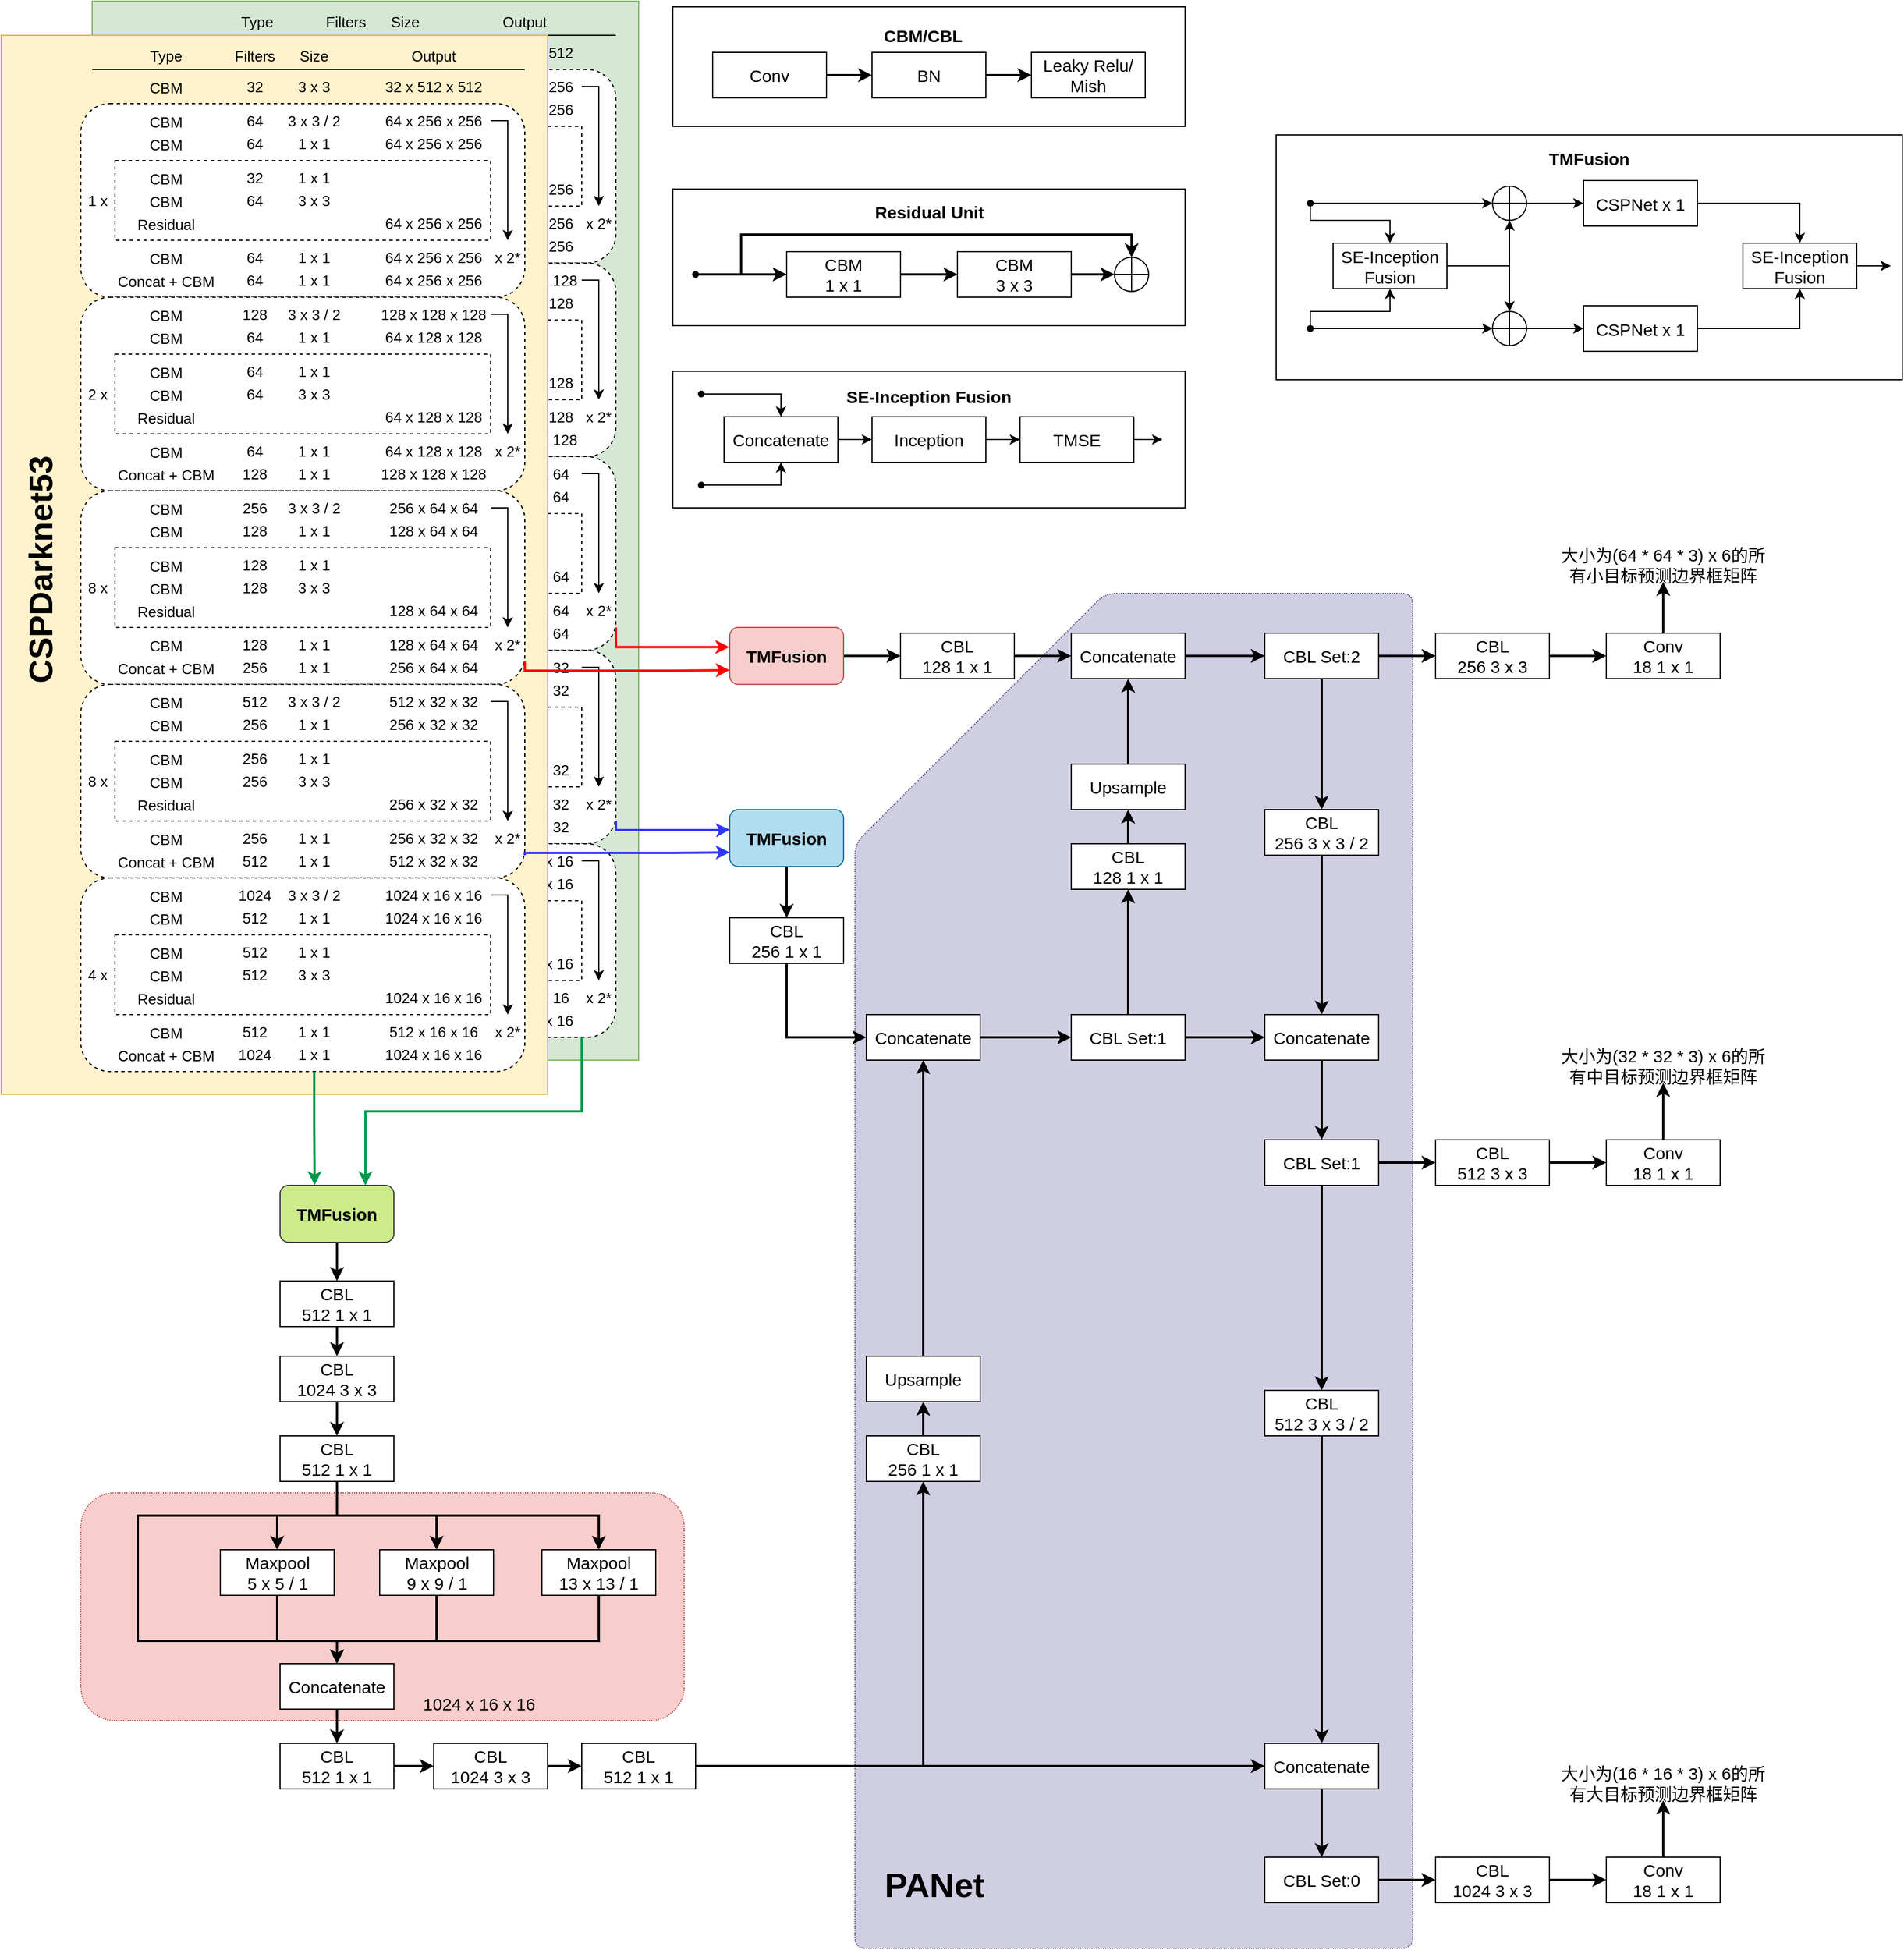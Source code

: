 <mxfile version="15.8.7" type="device"><diagram id="n378sWnq3aL1PwmSrDOd" name="第 1 页"><mxGraphModel dx="1102" dy="948" grid="1" gridSize="10" guides="1" tooltips="1" connect="1" arrows="1" fold="1" page="1" pageScale="1" pageWidth="2336" pageHeight="1654" math="0" shadow="0"><root><mxCell id="0"/><mxCell id="1" parent="0"/><mxCell id="LIpcfgHRQq99y6Hsqavr-43" value="" style="rounded=0;whiteSpace=wrap;html=1;shadow=0;fontSize=30;strokeColor=default;strokeWidth=1;gradientColor=none;" parent="1" vertex="1"><mxGeometry x="1220" y="607.5" width="550" height="215" as="geometry"/></mxCell><mxCell id="LIpcfgHRQq99y6Hsqavr-12" value="" style="rounded=0;whiteSpace=wrap;html=1;shadow=0;fontSize=30;strokeColor=default;strokeWidth=1;gradientColor=none;" parent="1" vertex="1"><mxGeometry x="690" y="815" width="450" height="120" as="geometry"/></mxCell><mxCell id="memEW4Ro31gxh0Kfzrj3-821" value="" style="rounded=0;whiteSpace=wrap;html=1;shadow=0;fontSize=30;strokeColor=default;strokeWidth=1;gradientColor=none;" parent="1" vertex="1"><mxGeometry x="690" y="495" width="450" height="105" as="geometry"/></mxCell><mxCell id="memEW4Ro31gxh0Kfzrj3-813" value="" style="rounded=0;whiteSpace=wrap;html=1;shadow=0;fontSize=30;strokeColor=default;strokeWidth=1;gradientColor=none;" parent="1" vertex="1"><mxGeometry x="690" y="655" width="450" height="120" as="geometry"/></mxCell><mxCell id="memEW4Ro31gxh0Kfzrj3-803" value="" style="rounded=1;whiteSpace=wrap;html=1;shadow=0;dashed=1;dashPattern=1 1;fontSize=30;strokeWidth=1;fillColor=#f8cecc;strokeColor=#b85450;" parent="1" vertex="1"><mxGeometry x="170" y="1800" width="530" height="200" as="geometry"/></mxCell><mxCell id="memEW4Ro31gxh0Kfzrj3-801" value="" style="shape=card;whiteSpace=wrap;html=1;rounded=1;fontSize=15;strokeWidth=1;size=220;dashed=1;dashPattern=1 1;shadow=0;fillColor=#d0cee2;strokeColor=#56517e;" parent="1" vertex="1"><mxGeometry x="850" y="1010" width="490" height="1190" as="geometry"/></mxCell><mxCell id="memEW4Ro31gxh0Kfzrj3-538" value="" style="rounded=0;whiteSpace=wrap;html=1;fontSize=13;strokeColor=#82b366;strokeWidth=1;fillColor=#d5e8d4;" parent="1" vertex="1"><mxGeometry x="180" y="490" width="480" height="930" as="geometry"/></mxCell><mxCell id="memEW4Ro31gxh0Kfzrj3-539" value="" style="rounded=1;whiteSpace=wrap;html=1;dashed=1;fontSize=13;strokeColor=default;strokeWidth=1;" parent="1" vertex="1"><mxGeometry x="250" y="550" width="390" height="170" as="geometry"/></mxCell><mxCell id="memEW4Ro31gxh0Kfzrj3-540" value="" style="rounded=0;whiteSpace=wrap;html=1;dashed=1;fontSize=13;strokeColor=default;strokeWidth=1;" parent="1" vertex="1"><mxGeometry x="280" y="600" width="330" height="70" as="geometry"/></mxCell><mxCell id="memEW4Ro31gxh0Kfzrj3-541" value="&lt;span style=&quot;font-size: 13px&quot;&gt;CBM&lt;/span&gt;" style="text;html=1;strokeColor=none;fillColor=none;align=center;verticalAlign=middle;whiteSpace=wrap;rounded=0;fontSize=15;" parent="1" vertex="1"><mxGeometry x="280" y="550" width="90" height="30" as="geometry"/></mxCell><mxCell id="memEW4Ro31gxh0Kfzrj3-542" value="64" style="text;html=1;strokeColor=none;fillColor=none;align=center;verticalAlign=middle;whiteSpace=wrap;rounded=0;fontSize=13;" parent="1" vertex="1"><mxGeometry x="372.5" y="550" width="60" height="30" as="geometry"/></mxCell><mxCell id="memEW4Ro31gxh0Kfzrj3-543" value="3 x 3 / 2" style="text;html=1;strokeColor=none;fillColor=none;align=center;verticalAlign=middle;whiteSpace=wrap;rounded=0;fontSize=13;" parent="1" vertex="1"><mxGeometry x="425" y="550" width="60" height="30" as="geometry"/></mxCell><mxCell id="memEW4Ro31gxh0Kfzrj3-544" style="edgeStyle=orthogonalEdgeStyle;rounded=0;orthogonalLoop=1;jettySize=auto;html=1;exitX=1;exitY=0.5;exitDx=0;exitDy=0;entryX=0.5;entryY=0;entryDx=0;entryDy=0;fontSize=13;" parent="1" source="memEW4Ro31gxh0Kfzrj3-545" target="memEW4Ro31gxh0Kfzrj3-558" edge="1"><mxGeometry relative="1" as="geometry"><Array as="points"><mxPoint x="625" y="565"/></Array></mxGeometry></mxCell><mxCell id="memEW4Ro31gxh0Kfzrj3-545" value="64 x 256 x 256" style="text;html=1;strokeColor=none;fillColor=none;align=center;verticalAlign=middle;whiteSpace=wrap;rounded=0;fontSize=13;dashed=1;" parent="1" vertex="1"><mxGeometry x="510" y="550" width="100" height="30" as="geometry"/></mxCell><mxCell id="memEW4Ro31gxh0Kfzrj3-546" value="&lt;span style=&quot;font-size: 13px&quot;&gt;CBM&lt;/span&gt;" style="text;html=1;strokeColor=none;fillColor=none;align=center;verticalAlign=middle;whiteSpace=wrap;rounded=0;fontSize=15;" parent="1" vertex="1"><mxGeometry x="280" y="570" width="90" height="30" as="geometry"/></mxCell><mxCell id="memEW4Ro31gxh0Kfzrj3-547" value="64" style="text;html=1;strokeColor=none;fillColor=none;align=center;verticalAlign=middle;whiteSpace=wrap;rounded=0;fontSize=13;" parent="1" vertex="1"><mxGeometry x="372.5" y="570" width="60" height="30" as="geometry"/></mxCell><mxCell id="memEW4Ro31gxh0Kfzrj3-548" value="1 x 1" style="text;html=1;strokeColor=none;fillColor=none;align=center;verticalAlign=middle;whiteSpace=wrap;rounded=0;fontSize=13;" parent="1" vertex="1"><mxGeometry x="425" y="570" width="60" height="30" as="geometry"/></mxCell><mxCell id="memEW4Ro31gxh0Kfzrj3-549" value="64 x 256 x 256" style="text;html=1;strokeColor=none;fillColor=none;align=center;verticalAlign=middle;whiteSpace=wrap;rounded=0;fontSize=13;dashed=1;" parent="1" vertex="1"><mxGeometry x="510" y="570" width="100" height="30" as="geometry"/></mxCell><mxCell id="memEW4Ro31gxh0Kfzrj3-550" value="&lt;span style=&quot;font-size: 13px&quot;&gt;CBM&lt;/span&gt;" style="text;html=1;strokeColor=none;fillColor=none;align=center;verticalAlign=middle;whiteSpace=wrap;rounded=0;fontSize=15;" parent="1" vertex="1"><mxGeometry x="280" y="600" width="90" height="30" as="geometry"/></mxCell><mxCell id="memEW4Ro31gxh0Kfzrj3-551" value="32" style="text;html=1;strokeColor=none;fillColor=none;align=center;verticalAlign=middle;whiteSpace=wrap;rounded=0;fontSize=13;" parent="1" vertex="1"><mxGeometry x="372.5" y="600" width="60" height="30" as="geometry"/></mxCell><mxCell id="memEW4Ro31gxh0Kfzrj3-552" value="1 x 1" style="text;html=1;strokeColor=none;fillColor=none;align=center;verticalAlign=middle;whiteSpace=wrap;rounded=0;fontSize=13;" parent="1" vertex="1"><mxGeometry x="425" y="600" width="60" height="30" as="geometry"/></mxCell><mxCell id="memEW4Ro31gxh0Kfzrj3-553" value="&lt;span style=&quot;font-size: 13px&quot;&gt;CBM&lt;/span&gt;" style="text;html=1;strokeColor=none;fillColor=none;align=center;verticalAlign=middle;whiteSpace=wrap;rounded=0;fontSize=15;" parent="1" vertex="1"><mxGeometry x="280" y="620" width="90" height="30" as="geometry"/></mxCell><mxCell id="memEW4Ro31gxh0Kfzrj3-554" value="64" style="text;html=1;strokeColor=none;fillColor=none;align=center;verticalAlign=middle;whiteSpace=wrap;rounded=0;fontSize=13;" parent="1" vertex="1"><mxGeometry x="372.5" y="620" width="60" height="30" as="geometry"/></mxCell><mxCell id="memEW4Ro31gxh0Kfzrj3-555" value="3 x 3" style="text;html=1;strokeColor=none;fillColor=none;align=center;verticalAlign=middle;whiteSpace=wrap;rounded=0;fontSize=13;" parent="1" vertex="1"><mxGeometry x="425" y="620" width="60" height="30" as="geometry"/></mxCell><mxCell id="memEW4Ro31gxh0Kfzrj3-556" value="&lt;font style=&quot;font-size: 13px&quot;&gt;Residual&lt;/font&gt;" style="text;html=1;strokeColor=none;fillColor=none;align=center;verticalAlign=middle;whiteSpace=wrap;rounded=0;fontSize=15;" parent="1" vertex="1"><mxGeometry x="280" y="640" width="90" height="30" as="geometry"/></mxCell><mxCell id="memEW4Ro31gxh0Kfzrj3-557" value="64 x 256 x 256" style="text;html=1;strokeColor=none;fillColor=none;align=center;verticalAlign=middle;whiteSpace=wrap;rounded=0;fontSize=13;dashed=1;" parent="1" vertex="1"><mxGeometry x="510" y="640" width="100" height="30" as="geometry"/></mxCell><mxCell id="memEW4Ro31gxh0Kfzrj3-558" value="&lt;font style=&quot;font-size: 13px&quot;&gt;x 2*&lt;/font&gt;" style="text;html=1;strokeColor=none;fillColor=none;align=center;verticalAlign=middle;whiteSpace=wrap;rounded=0;dashed=1;fontSize=13;" parent="1" vertex="1"><mxGeometry x="610" y="670" width="30" height="30" as="geometry"/></mxCell><mxCell id="memEW4Ro31gxh0Kfzrj3-559" value="&lt;font style=&quot;font-size: 13px&quot;&gt;CBM&lt;/font&gt;" style="text;html=1;strokeColor=none;fillColor=none;align=center;verticalAlign=middle;whiteSpace=wrap;rounded=0;fontSize=15;" parent="1" vertex="1"><mxGeometry x="280" y="670" width="90" height="30" as="geometry"/></mxCell><mxCell id="memEW4Ro31gxh0Kfzrj3-560" value="64" style="text;html=1;strokeColor=none;fillColor=none;align=center;verticalAlign=middle;whiteSpace=wrap;rounded=0;fontSize=13;" parent="1" vertex="1"><mxGeometry x="372.5" y="670" width="60" height="30" as="geometry"/></mxCell><mxCell id="memEW4Ro31gxh0Kfzrj3-561" value="1 x 1" style="text;html=1;strokeColor=none;fillColor=none;align=center;verticalAlign=middle;whiteSpace=wrap;rounded=0;fontSize=13;" parent="1" vertex="1"><mxGeometry x="425" y="670" width="60" height="30" as="geometry"/></mxCell><mxCell id="memEW4Ro31gxh0Kfzrj3-562" value="64 x 256 x 256" style="text;html=1;strokeColor=none;fillColor=none;align=center;verticalAlign=middle;whiteSpace=wrap;rounded=0;fontSize=13;dashed=1;" parent="1" vertex="1"><mxGeometry x="510" y="670" width="100" height="30" as="geometry"/></mxCell><mxCell id="memEW4Ro31gxh0Kfzrj3-563" value="&lt;font style=&quot;font-size: 13px&quot;&gt;Concat + CBM&lt;/font&gt;" style="text;html=1;strokeColor=none;fillColor=none;align=center;verticalAlign=middle;whiteSpace=wrap;rounded=0;fontSize=15;" parent="1" vertex="1"><mxGeometry x="280" y="690" width="90" height="30" as="geometry"/></mxCell><mxCell id="memEW4Ro31gxh0Kfzrj3-564" value="64" style="text;html=1;strokeColor=none;fillColor=none;align=center;verticalAlign=middle;whiteSpace=wrap;rounded=0;fontSize=13;" parent="1" vertex="1"><mxGeometry x="372.5" y="690" width="60" height="30" as="geometry"/></mxCell><mxCell id="memEW4Ro31gxh0Kfzrj3-565" value="1 x 1" style="text;html=1;strokeColor=none;fillColor=none;align=center;verticalAlign=middle;whiteSpace=wrap;rounded=0;fontSize=13;" parent="1" vertex="1"><mxGeometry x="425" y="690" width="60" height="30" as="geometry"/></mxCell><mxCell id="memEW4Ro31gxh0Kfzrj3-566" value="64 x 256 x 256" style="text;html=1;strokeColor=none;fillColor=none;align=center;verticalAlign=middle;whiteSpace=wrap;rounded=0;fontSize=13;dashed=1;" parent="1" vertex="1"><mxGeometry x="510" y="690" width="100" height="30" as="geometry"/></mxCell><mxCell id="memEW4Ro31gxh0Kfzrj3-567" value="1 x" style="text;html=1;strokeColor=none;fillColor=none;align=center;verticalAlign=middle;whiteSpace=wrap;rounded=0;dashed=1;fontSize=13;" parent="1" vertex="1"><mxGeometry x="250" y="620" width="30" height="30" as="geometry"/></mxCell><mxCell id="memEW4Ro31gxh0Kfzrj3-568" value="" style="rounded=1;whiteSpace=wrap;html=1;dashed=1;fontSize=13;strokeColor=default;strokeWidth=1;" parent="1" vertex="1"><mxGeometry x="250" y="720" width="390" height="170" as="geometry"/></mxCell><mxCell id="memEW4Ro31gxh0Kfzrj3-569" value="" style="rounded=0;whiteSpace=wrap;html=1;dashed=1;fontSize=13;strokeColor=default;strokeWidth=1;" parent="1" vertex="1"><mxGeometry x="280" y="770" width="330" height="70" as="geometry"/></mxCell><mxCell id="memEW4Ro31gxh0Kfzrj3-570" value="&lt;span style=&quot;font-size: 13px&quot;&gt;CBM&lt;/span&gt;" style="text;html=1;strokeColor=none;fillColor=none;align=center;verticalAlign=middle;whiteSpace=wrap;rounded=0;fontSize=15;" parent="1" vertex="1"><mxGeometry x="280" y="720" width="90" height="30" as="geometry"/></mxCell><mxCell id="memEW4Ro31gxh0Kfzrj3-571" value="128" style="text;html=1;strokeColor=none;fillColor=none;align=center;verticalAlign=middle;whiteSpace=wrap;rounded=0;fontSize=13;" parent="1" vertex="1"><mxGeometry x="372.5" y="720" width="60" height="30" as="geometry"/></mxCell><mxCell id="memEW4Ro31gxh0Kfzrj3-572" value="3 x 3 / 2" style="text;html=1;strokeColor=none;fillColor=none;align=center;verticalAlign=middle;whiteSpace=wrap;rounded=0;fontSize=13;" parent="1" vertex="1"><mxGeometry x="425" y="720" width="60" height="30" as="geometry"/></mxCell><mxCell id="memEW4Ro31gxh0Kfzrj3-573" style="edgeStyle=orthogonalEdgeStyle;rounded=0;orthogonalLoop=1;jettySize=auto;html=1;exitX=1;exitY=0.5;exitDx=0;exitDy=0;entryX=0.5;entryY=0;entryDx=0;entryDy=0;fontSize=13;" parent="1" source="memEW4Ro31gxh0Kfzrj3-574" target="memEW4Ro31gxh0Kfzrj3-587" edge="1"><mxGeometry relative="1" as="geometry"><Array as="points"><mxPoint x="625" y="735"/></Array></mxGeometry></mxCell><mxCell id="memEW4Ro31gxh0Kfzrj3-574" value="128 x 128 x 128" style="text;html=1;strokeColor=none;fillColor=none;align=center;verticalAlign=middle;whiteSpace=wrap;rounded=0;fontSize=13;dashed=1;" parent="1" vertex="1"><mxGeometry x="510" y="720" width="100" height="30" as="geometry"/></mxCell><mxCell id="memEW4Ro31gxh0Kfzrj3-575" value="&lt;span style=&quot;font-size: 13px&quot;&gt;CBM&lt;/span&gt;" style="text;html=1;strokeColor=none;fillColor=none;align=center;verticalAlign=middle;whiteSpace=wrap;rounded=0;fontSize=15;" parent="1" vertex="1"><mxGeometry x="280" y="740" width="90" height="30" as="geometry"/></mxCell><mxCell id="memEW4Ro31gxh0Kfzrj3-576" value="64" style="text;html=1;strokeColor=none;fillColor=none;align=center;verticalAlign=middle;whiteSpace=wrap;rounded=0;fontSize=13;" parent="1" vertex="1"><mxGeometry x="372.5" y="740" width="60" height="30" as="geometry"/></mxCell><mxCell id="memEW4Ro31gxh0Kfzrj3-577" value="1 x 1" style="text;html=1;strokeColor=none;fillColor=none;align=center;verticalAlign=middle;whiteSpace=wrap;rounded=0;fontSize=13;" parent="1" vertex="1"><mxGeometry x="425" y="740" width="60" height="30" as="geometry"/></mxCell><mxCell id="memEW4Ro31gxh0Kfzrj3-578" value="64 x 128 x 128" style="text;html=1;strokeColor=none;fillColor=none;align=center;verticalAlign=middle;whiteSpace=wrap;rounded=0;fontSize=13;dashed=1;" parent="1" vertex="1"><mxGeometry x="510" y="740" width="100" height="30" as="geometry"/></mxCell><mxCell id="memEW4Ro31gxh0Kfzrj3-579" value="&lt;span style=&quot;font-size: 13px&quot;&gt;CBM&lt;/span&gt;" style="text;html=1;strokeColor=none;fillColor=none;align=center;verticalAlign=middle;whiteSpace=wrap;rounded=0;fontSize=15;" parent="1" vertex="1"><mxGeometry x="280" y="770" width="90" height="30" as="geometry"/></mxCell><mxCell id="memEW4Ro31gxh0Kfzrj3-580" value="64" style="text;html=1;strokeColor=none;fillColor=none;align=center;verticalAlign=middle;whiteSpace=wrap;rounded=0;fontSize=13;" parent="1" vertex="1"><mxGeometry x="372.5" y="770" width="60" height="30" as="geometry"/></mxCell><mxCell id="memEW4Ro31gxh0Kfzrj3-581" value="1 x 1" style="text;html=1;strokeColor=none;fillColor=none;align=center;verticalAlign=middle;whiteSpace=wrap;rounded=0;fontSize=13;" parent="1" vertex="1"><mxGeometry x="425" y="770" width="60" height="30" as="geometry"/></mxCell><mxCell id="memEW4Ro31gxh0Kfzrj3-582" value="&lt;span style=&quot;font-size: 13px&quot;&gt;CBM&lt;/span&gt;" style="text;html=1;strokeColor=none;fillColor=none;align=center;verticalAlign=middle;whiteSpace=wrap;rounded=0;fontSize=15;" parent="1" vertex="1"><mxGeometry x="280" y="790" width="90" height="30" as="geometry"/></mxCell><mxCell id="memEW4Ro31gxh0Kfzrj3-583" value="64" style="text;html=1;strokeColor=none;fillColor=none;align=center;verticalAlign=middle;whiteSpace=wrap;rounded=0;fontSize=13;" parent="1" vertex="1"><mxGeometry x="372.5" y="790" width="60" height="30" as="geometry"/></mxCell><mxCell id="memEW4Ro31gxh0Kfzrj3-584" value="3 x 3" style="text;html=1;strokeColor=none;fillColor=none;align=center;verticalAlign=middle;whiteSpace=wrap;rounded=0;fontSize=13;" parent="1" vertex="1"><mxGeometry x="425" y="790" width="60" height="30" as="geometry"/></mxCell><mxCell id="memEW4Ro31gxh0Kfzrj3-585" value="&lt;font style=&quot;font-size: 13px&quot;&gt;Residual&lt;/font&gt;" style="text;html=1;strokeColor=none;fillColor=none;align=center;verticalAlign=middle;whiteSpace=wrap;rounded=0;fontSize=15;" parent="1" vertex="1"><mxGeometry x="280" y="810" width="90" height="30" as="geometry"/></mxCell><mxCell id="memEW4Ro31gxh0Kfzrj3-586" value="64 x 128 x 128" style="text;html=1;strokeColor=none;fillColor=none;align=center;verticalAlign=middle;whiteSpace=wrap;rounded=0;fontSize=13;dashed=1;" parent="1" vertex="1"><mxGeometry x="510" y="810" width="100" height="30" as="geometry"/></mxCell><mxCell id="memEW4Ro31gxh0Kfzrj3-587" value="&lt;font style=&quot;font-size: 13px&quot;&gt;x 2*&lt;/font&gt;" style="text;html=1;strokeColor=none;fillColor=none;align=center;verticalAlign=middle;whiteSpace=wrap;rounded=0;dashed=1;fontSize=13;" parent="1" vertex="1"><mxGeometry x="610" y="840" width="30" height="30" as="geometry"/></mxCell><mxCell id="memEW4Ro31gxh0Kfzrj3-588" value="&lt;font style=&quot;font-size: 13px&quot;&gt;CBM&lt;/font&gt;" style="text;html=1;strokeColor=none;fillColor=none;align=center;verticalAlign=middle;whiteSpace=wrap;rounded=0;fontSize=15;" parent="1" vertex="1"><mxGeometry x="280" y="840" width="90" height="30" as="geometry"/></mxCell><mxCell id="memEW4Ro31gxh0Kfzrj3-589" value="64" style="text;html=1;strokeColor=none;fillColor=none;align=center;verticalAlign=middle;whiteSpace=wrap;rounded=0;fontSize=13;" parent="1" vertex="1"><mxGeometry x="372.5" y="840" width="60" height="30" as="geometry"/></mxCell><mxCell id="memEW4Ro31gxh0Kfzrj3-590" value="1 x 1" style="text;html=1;strokeColor=none;fillColor=none;align=center;verticalAlign=middle;whiteSpace=wrap;rounded=0;fontSize=13;" parent="1" vertex="1"><mxGeometry x="425" y="840" width="60" height="30" as="geometry"/></mxCell><mxCell id="memEW4Ro31gxh0Kfzrj3-591" value="64 x 128 x 128" style="text;html=1;strokeColor=none;fillColor=none;align=center;verticalAlign=middle;whiteSpace=wrap;rounded=0;fontSize=13;dashed=1;" parent="1" vertex="1"><mxGeometry x="510" y="840" width="100" height="30" as="geometry"/></mxCell><mxCell id="memEW4Ro31gxh0Kfzrj3-592" value="&lt;font style=&quot;font-size: 13px&quot;&gt;Concat + CBM&lt;/font&gt;" style="text;html=1;strokeColor=none;fillColor=none;align=center;verticalAlign=middle;whiteSpace=wrap;rounded=0;fontSize=15;" parent="1" vertex="1"><mxGeometry x="280" y="860" width="90" height="30" as="geometry"/></mxCell><mxCell id="memEW4Ro31gxh0Kfzrj3-593" value="128" style="text;html=1;strokeColor=none;fillColor=none;align=center;verticalAlign=middle;whiteSpace=wrap;rounded=0;fontSize=13;" parent="1" vertex="1"><mxGeometry x="372.5" y="860" width="60" height="30" as="geometry"/></mxCell><mxCell id="memEW4Ro31gxh0Kfzrj3-594" value="1 x 1" style="text;html=1;strokeColor=none;fillColor=none;align=center;verticalAlign=middle;whiteSpace=wrap;rounded=0;fontSize=13;" parent="1" vertex="1"><mxGeometry x="425" y="860" width="60" height="30" as="geometry"/></mxCell><mxCell id="memEW4Ro31gxh0Kfzrj3-595" value="128 x 128 x 128" style="text;html=1;strokeColor=none;fillColor=none;align=center;verticalAlign=middle;whiteSpace=wrap;rounded=0;fontSize=13;dashed=1;" parent="1" vertex="1"><mxGeometry x="510" y="860" width="100" height="30" as="geometry"/></mxCell><mxCell id="memEW4Ro31gxh0Kfzrj3-596" value="2 x" style="text;html=1;strokeColor=none;fillColor=none;align=center;verticalAlign=middle;whiteSpace=wrap;rounded=0;dashed=1;fontSize=13;" parent="1" vertex="1"><mxGeometry x="250" y="790" width="30" height="30" as="geometry"/></mxCell><mxCell id="memEW4Ro31gxh0Kfzrj3-597" value="" style="rounded=1;whiteSpace=wrap;html=1;dashed=1;fontSize=13;strokeColor=default;strokeWidth=1;" parent="1" vertex="1"><mxGeometry x="250" y="890" width="390" height="170" as="geometry"/></mxCell><mxCell id="memEW4Ro31gxh0Kfzrj3-598" value="" style="rounded=0;whiteSpace=wrap;html=1;dashed=1;fontSize=13;strokeColor=default;strokeWidth=1;" parent="1" vertex="1"><mxGeometry x="280" y="940" width="330" height="70" as="geometry"/></mxCell><mxCell id="memEW4Ro31gxh0Kfzrj3-599" value="&lt;span style=&quot;font-size: 13px&quot;&gt;CBM&lt;/span&gt;" style="text;html=1;strokeColor=none;fillColor=none;align=center;verticalAlign=middle;whiteSpace=wrap;rounded=0;fontSize=15;" parent="1" vertex="1"><mxGeometry x="280" y="890" width="90" height="30" as="geometry"/></mxCell><mxCell id="memEW4Ro31gxh0Kfzrj3-600" value="256" style="text;html=1;strokeColor=none;fillColor=none;align=center;verticalAlign=middle;whiteSpace=wrap;rounded=0;fontSize=13;" parent="1" vertex="1"><mxGeometry x="372.5" y="890" width="60" height="30" as="geometry"/></mxCell><mxCell id="memEW4Ro31gxh0Kfzrj3-601" value="3 x 3 / 2" style="text;html=1;strokeColor=none;fillColor=none;align=center;verticalAlign=middle;whiteSpace=wrap;rounded=0;fontSize=13;" parent="1" vertex="1"><mxGeometry x="425" y="890" width="60" height="30" as="geometry"/></mxCell><mxCell id="memEW4Ro31gxh0Kfzrj3-602" style="edgeStyle=orthogonalEdgeStyle;rounded=0;orthogonalLoop=1;jettySize=auto;html=1;exitX=1;exitY=0.5;exitDx=0;exitDy=0;entryX=0.5;entryY=0;entryDx=0;entryDy=0;fontSize=13;" parent="1" source="memEW4Ro31gxh0Kfzrj3-603" target="memEW4Ro31gxh0Kfzrj3-616" edge="1"><mxGeometry relative="1" as="geometry"><Array as="points"><mxPoint x="625" y="905"/></Array></mxGeometry></mxCell><mxCell id="memEW4Ro31gxh0Kfzrj3-603" value="256 x 64 x 64" style="text;html=1;strokeColor=none;fillColor=none;align=center;verticalAlign=middle;whiteSpace=wrap;rounded=0;fontSize=13;dashed=1;" parent="1" vertex="1"><mxGeometry x="510" y="890" width="100" height="30" as="geometry"/></mxCell><mxCell id="memEW4Ro31gxh0Kfzrj3-604" value="&lt;span style=&quot;font-size: 13px&quot;&gt;CBM&lt;/span&gt;" style="text;html=1;strokeColor=none;fillColor=none;align=center;verticalAlign=middle;whiteSpace=wrap;rounded=0;fontSize=15;" parent="1" vertex="1"><mxGeometry x="280" y="910" width="90" height="30" as="geometry"/></mxCell><mxCell id="memEW4Ro31gxh0Kfzrj3-605" value="128" style="text;html=1;strokeColor=none;fillColor=none;align=center;verticalAlign=middle;whiteSpace=wrap;rounded=0;fontSize=13;" parent="1" vertex="1"><mxGeometry x="372.5" y="910" width="60" height="30" as="geometry"/></mxCell><mxCell id="memEW4Ro31gxh0Kfzrj3-606" value="1 x 1" style="text;html=1;strokeColor=none;fillColor=none;align=center;verticalAlign=middle;whiteSpace=wrap;rounded=0;fontSize=13;" parent="1" vertex="1"><mxGeometry x="425" y="910" width="60" height="30" as="geometry"/></mxCell><mxCell id="memEW4Ro31gxh0Kfzrj3-607" value="128 x 64 x 64" style="text;html=1;strokeColor=none;fillColor=none;align=center;verticalAlign=middle;whiteSpace=wrap;rounded=0;fontSize=13;dashed=1;" parent="1" vertex="1"><mxGeometry x="510" y="910" width="100" height="30" as="geometry"/></mxCell><mxCell id="memEW4Ro31gxh0Kfzrj3-608" value="&lt;span style=&quot;font-size: 13px&quot;&gt;CBM&lt;/span&gt;" style="text;html=1;strokeColor=none;fillColor=none;align=center;verticalAlign=middle;whiteSpace=wrap;rounded=0;fontSize=15;" parent="1" vertex="1"><mxGeometry x="280" y="940" width="90" height="30" as="geometry"/></mxCell><mxCell id="memEW4Ro31gxh0Kfzrj3-609" value="128" style="text;html=1;strokeColor=none;fillColor=none;align=center;verticalAlign=middle;whiteSpace=wrap;rounded=0;fontSize=13;" parent="1" vertex="1"><mxGeometry x="372.5" y="940" width="60" height="30" as="geometry"/></mxCell><mxCell id="memEW4Ro31gxh0Kfzrj3-610" value="1 x 1" style="text;html=1;strokeColor=none;fillColor=none;align=center;verticalAlign=middle;whiteSpace=wrap;rounded=0;fontSize=13;" parent="1" vertex="1"><mxGeometry x="425" y="940" width="60" height="30" as="geometry"/></mxCell><mxCell id="memEW4Ro31gxh0Kfzrj3-611" value="&lt;span style=&quot;font-size: 13px&quot;&gt;CBM&lt;/span&gt;" style="text;html=1;strokeColor=none;fillColor=none;align=center;verticalAlign=middle;whiteSpace=wrap;rounded=0;fontSize=15;" parent="1" vertex="1"><mxGeometry x="280" y="960" width="90" height="30" as="geometry"/></mxCell><mxCell id="memEW4Ro31gxh0Kfzrj3-612" value="128" style="text;html=1;strokeColor=none;fillColor=none;align=center;verticalAlign=middle;whiteSpace=wrap;rounded=0;fontSize=13;" parent="1" vertex="1"><mxGeometry x="372.5" y="960" width="60" height="30" as="geometry"/></mxCell><mxCell id="memEW4Ro31gxh0Kfzrj3-613" value="3 x 3" style="text;html=1;strokeColor=none;fillColor=none;align=center;verticalAlign=middle;whiteSpace=wrap;rounded=0;fontSize=13;" parent="1" vertex="1"><mxGeometry x="425" y="960" width="60" height="30" as="geometry"/></mxCell><mxCell id="memEW4Ro31gxh0Kfzrj3-614" value="&lt;font style=&quot;font-size: 13px&quot;&gt;Residual&lt;/font&gt;" style="text;html=1;strokeColor=none;fillColor=none;align=center;verticalAlign=middle;whiteSpace=wrap;rounded=0;fontSize=15;" parent="1" vertex="1"><mxGeometry x="280" y="980" width="90" height="30" as="geometry"/></mxCell><mxCell id="memEW4Ro31gxh0Kfzrj3-615" value="128 x 64 x 64" style="text;html=1;strokeColor=none;fillColor=none;align=center;verticalAlign=middle;whiteSpace=wrap;rounded=0;fontSize=13;dashed=1;" parent="1" vertex="1"><mxGeometry x="510" y="980" width="100" height="30" as="geometry"/></mxCell><mxCell id="memEW4Ro31gxh0Kfzrj3-708" style="edgeStyle=orthogonalEdgeStyle;rounded=0;orthogonalLoop=1;jettySize=auto;html=1;exitX=1;exitY=1;exitDx=0;exitDy=0;entryX=-0.004;entryY=0.344;entryDx=0;entryDy=0;entryPerimeter=0;fontSize=15;strokeColor=#FF0000;strokeWidth=2;" parent="1" source="memEW4Ro31gxh0Kfzrj3-616" target="memEW4Ro31gxh0Kfzrj3-694" edge="1"><mxGeometry relative="1" as="geometry"><Array as="points"><mxPoint x="640" y="1057"/></Array></mxGeometry></mxCell><mxCell id="memEW4Ro31gxh0Kfzrj3-616" value="&lt;font style=&quot;font-size: 13px&quot;&gt;x 2*&lt;/font&gt;" style="text;html=1;strokeColor=none;fillColor=none;align=center;verticalAlign=middle;whiteSpace=wrap;rounded=0;dashed=1;fontSize=13;" parent="1" vertex="1"><mxGeometry x="610" y="1010" width="30" height="30" as="geometry"/></mxCell><mxCell id="memEW4Ro31gxh0Kfzrj3-617" value="&lt;font style=&quot;font-size: 13px&quot;&gt;CBM&lt;/font&gt;" style="text;html=1;strokeColor=none;fillColor=none;align=center;verticalAlign=middle;whiteSpace=wrap;rounded=0;fontSize=15;" parent="1" vertex="1"><mxGeometry x="280" y="1010" width="90" height="30" as="geometry"/></mxCell><mxCell id="memEW4Ro31gxh0Kfzrj3-618" value="128" style="text;html=1;strokeColor=none;fillColor=none;align=center;verticalAlign=middle;whiteSpace=wrap;rounded=0;fontSize=13;" parent="1" vertex="1"><mxGeometry x="372.5" y="1010" width="60" height="30" as="geometry"/></mxCell><mxCell id="memEW4Ro31gxh0Kfzrj3-619" value="1 x 1" style="text;html=1;strokeColor=none;fillColor=none;align=center;verticalAlign=middle;whiteSpace=wrap;rounded=0;fontSize=13;" parent="1" vertex="1"><mxGeometry x="425" y="1010" width="60" height="30" as="geometry"/></mxCell><mxCell id="memEW4Ro31gxh0Kfzrj3-620" value="128 x 64 x 64" style="text;html=1;strokeColor=none;fillColor=none;align=center;verticalAlign=middle;whiteSpace=wrap;rounded=0;fontSize=13;dashed=1;" parent="1" vertex="1"><mxGeometry x="510" y="1010" width="100" height="30" as="geometry"/></mxCell><mxCell id="memEW4Ro31gxh0Kfzrj3-621" value="&lt;font style=&quot;font-size: 13px&quot;&gt;Concat + CBM&lt;/font&gt;" style="text;html=1;strokeColor=none;fillColor=none;align=center;verticalAlign=middle;whiteSpace=wrap;rounded=0;fontSize=15;" parent="1" vertex="1"><mxGeometry x="280" y="1030" width="90" height="30" as="geometry"/></mxCell><mxCell id="memEW4Ro31gxh0Kfzrj3-622" value="256" style="text;html=1;strokeColor=none;fillColor=none;align=center;verticalAlign=middle;whiteSpace=wrap;rounded=0;fontSize=13;" parent="1" vertex="1"><mxGeometry x="372.5" y="1030" width="60" height="30" as="geometry"/></mxCell><mxCell id="memEW4Ro31gxh0Kfzrj3-623" value="1 x 1" style="text;html=1;strokeColor=none;fillColor=none;align=center;verticalAlign=middle;whiteSpace=wrap;rounded=0;fontSize=13;" parent="1" vertex="1"><mxGeometry x="425" y="1030" width="60" height="30" as="geometry"/></mxCell><mxCell id="memEW4Ro31gxh0Kfzrj3-624" value="256 x 64 x 64" style="text;html=1;strokeColor=none;fillColor=none;align=center;verticalAlign=middle;whiteSpace=wrap;rounded=0;fontSize=13;dashed=1;" parent="1" vertex="1"><mxGeometry x="510" y="1030" width="100" height="30" as="geometry"/></mxCell><mxCell id="memEW4Ro31gxh0Kfzrj3-625" value="8 x" style="text;html=1;strokeColor=none;fillColor=none;align=center;verticalAlign=middle;whiteSpace=wrap;rounded=0;dashed=1;fontSize=13;" parent="1" vertex="1"><mxGeometry x="250" y="960" width="30" height="30" as="geometry"/></mxCell><mxCell id="memEW4Ro31gxh0Kfzrj3-626" value="" style="rounded=1;whiteSpace=wrap;html=1;dashed=1;fontSize=13;strokeColor=default;strokeWidth=1;" parent="1" vertex="1"><mxGeometry x="250" y="1060" width="390" height="170" as="geometry"/></mxCell><mxCell id="memEW4Ro31gxh0Kfzrj3-627" value="" style="rounded=0;whiteSpace=wrap;html=1;dashed=1;fontSize=13;strokeColor=default;strokeWidth=1;" parent="1" vertex="1"><mxGeometry x="280" y="1110" width="330" height="70" as="geometry"/></mxCell><mxCell id="memEW4Ro31gxh0Kfzrj3-628" value="&lt;span style=&quot;font-size: 13px&quot;&gt;CBM&lt;/span&gt;" style="text;html=1;strokeColor=none;fillColor=none;align=center;verticalAlign=middle;whiteSpace=wrap;rounded=0;fontSize=15;" parent="1" vertex="1"><mxGeometry x="280" y="1060" width="90" height="30" as="geometry"/></mxCell><mxCell id="memEW4Ro31gxh0Kfzrj3-629" value="512" style="text;html=1;strokeColor=none;fillColor=none;align=center;verticalAlign=middle;whiteSpace=wrap;rounded=0;fontSize=13;" parent="1" vertex="1"><mxGeometry x="372.5" y="1060" width="60" height="30" as="geometry"/></mxCell><mxCell id="memEW4Ro31gxh0Kfzrj3-630" value="3 x 3 / 2" style="text;html=1;strokeColor=none;fillColor=none;align=center;verticalAlign=middle;whiteSpace=wrap;rounded=0;fontSize=13;" parent="1" vertex="1"><mxGeometry x="425" y="1060" width="60" height="30" as="geometry"/></mxCell><mxCell id="memEW4Ro31gxh0Kfzrj3-631" style="edgeStyle=orthogonalEdgeStyle;rounded=0;orthogonalLoop=1;jettySize=auto;html=1;exitX=1;exitY=0.5;exitDx=0;exitDy=0;entryX=0.5;entryY=0;entryDx=0;entryDy=0;fontSize=13;" parent="1" source="memEW4Ro31gxh0Kfzrj3-632" target="memEW4Ro31gxh0Kfzrj3-645" edge="1"><mxGeometry relative="1" as="geometry"><Array as="points"><mxPoint x="625" y="1075"/></Array></mxGeometry></mxCell><mxCell id="memEW4Ro31gxh0Kfzrj3-632" value="512 x 32 x 32" style="text;html=1;strokeColor=none;fillColor=none;align=center;verticalAlign=middle;whiteSpace=wrap;rounded=0;fontSize=13;dashed=1;" parent="1" vertex="1"><mxGeometry x="510" y="1060" width="100" height="30" as="geometry"/></mxCell><mxCell id="memEW4Ro31gxh0Kfzrj3-633" value="&lt;span style=&quot;font-size: 13px&quot;&gt;CBM&lt;/span&gt;" style="text;html=1;strokeColor=none;fillColor=none;align=center;verticalAlign=middle;whiteSpace=wrap;rounded=0;fontSize=15;" parent="1" vertex="1"><mxGeometry x="280" y="1080" width="90" height="30" as="geometry"/></mxCell><mxCell id="memEW4Ro31gxh0Kfzrj3-634" value="256" style="text;html=1;strokeColor=none;fillColor=none;align=center;verticalAlign=middle;whiteSpace=wrap;rounded=0;fontSize=13;" parent="1" vertex="1"><mxGeometry x="372.5" y="1080" width="60" height="30" as="geometry"/></mxCell><mxCell id="memEW4Ro31gxh0Kfzrj3-635" value="1 x 1" style="text;html=1;strokeColor=none;fillColor=none;align=center;verticalAlign=middle;whiteSpace=wrap;rounded=0;fontSize=13;" parent="1" vertex="1"><mxGeometry x="425" y="1080" width="60" height="30" as="geometry"/></mxCell><mxCell id="memEW4Ro31gxh0Kfzrj3-636" value="256 x 32 x 32" style="text;html=1;strokeColor=none;fillColor=none;align=center;verticalAlign=middle;whiteSpace=wrap;rounded=0;fontSize=13;dashed=1;" parent="1" vertex="1"><mxGeometry x="510" y="1080" width="100" height="30" as="geometry"/></mxCell><mxCell id="memEW4Ro31gxh0Kfzrj3-637" value="&lt;span style=&quot;font-size: 13px&quot;&gt;CBM&lt;/span&gt;" style="text;html=1;strokeColor=none;fillColor=none;align=center;verticalAlign=middle;whiteSpace=wrap;rounded=0;fontSize=15;" parent="1" vertex="1"><mxGeometry x="280" y="1110" width="90" height="30" as="geometry"/></mxCell><mxCell id="memEW4Ro31gxh0Kfzrj3-638" value="256" style="text;html=1;strokeColor=none;fillColor=none;align=center;verticalAlign=middle;whiteSpace=wrap;rounded=0;fontSize=13;" parent="1" vertex="1"><mxGeometry x="372.5" y="1110" width="60" height="30" as="geometry"/></mxCell><mxCell id="memEW4Ro31gxh0Kfzrj3-639" value="1 x 1" style="text;html=1;strokeColor=none;fillColor=none;align=center;verticalAlign=middle;whiteSpace=wrap;rounded=0;fontSize=13;" parent="1" vertex="1"><mxGeometry x="425" y="1110" width="60" height="30" as="geometry"/></mxCell><mxCell id="memEW4Ro31gxh0Kfzrj3-640" value="&lt;span style=&quot;font-size: 13px&quot;&gt;CBM&lt;/span&gt;" style="text;html=1;strokeColor=none;fillColor=none;align=center;verticalAlign=middle;whiteSpace=wrap;rounded=0;fontSize=15;" parent="1" vertex="1"><mxGeometry x="280" y="1130" width="90" height="30" as="geometry"/></mxCell><mxCell id="memEW4Ro31gxh0Kfzrj3-641" value="256" style="text;html=1;strokeColor=none;fillColor=none;align=center;verticalAlign=middle;whiteSpace=wrap;rounded=0;fontSize=13;" parent="1" vertex="1"><mxGeometry x="372.5" y="1130" width="60" height="30" as="geometry"/></mxCell><mxCell id="memEW4Ro31gxh0Kfzrj3-642" value="3 x 3" style="text;html=1;strokeColor=none;fillColor=none;align=center;verticalAlign=middle;whiteSpace=wrap;rounded=0;fontSize=13;" parent="1" vertex="1"><mxGeometry x="425" y="1130" width="60" height="30" as="geometry"/></mxCell><mxCell id="memEW4Ro31gxh0Kfzrj3-643" value="&lt;font style=&quot;font-size: 13px&quot;&gt;Residual&lt;/font&gt;" style="text;html=1;strokeColor=none;fillColor=none;align=center;verticalAlign=middle;whiteSpace=wrap;rounded=0;fontSize=15;" parent="1" vertex="1"><mxGeometry x="280" y="1150" width="90" height="30" as="geometry"/></mxCell><mxCell id="memEW4Ro31gxh0Kfzrj3-644" value="256 x 32 x 32" style="text;html=1;strokeColor=none;fillColor=none;align=center;verticalAlign=middle;whiteSpace=wrap;rounded=0;fontSize=13;dashed=1;" parent="1" vertex="1"><mxGeometry x="510" y="1150" width="100" height="30" as="geometry"/></mxCell><mxCell id="memEW4Ro31gxh0Kfzrj3-705" style="edgeStyle=orthogonalEdgeStyle;rounded=0;orthogonalLoop=1;jettySize=auto;html=1;exitX=1;exitY=1;exitDx=0;exitDy=0;entryX=0.001;entryY=0.353;entryDx=0;entryDy=0;entryPerimeter=0;fontSize=15;strokeColor=#3333FF;strokeWidth=2;" parent="1" source="memEW4Ro31gxh0Kfzrj3-645" target="memEW4Ro31gxh0Kfzrj3-695" edge="1"><mxGeometry relative="1" as="geometry"><Array as="points"><mxPoint x="640" y="1218"/><mxPoint x="730" y="1218"/></Array></mxGeometry></mxCell><mxCell id="memEW4Ro31gxh0Kfzrj3-645" value="&lt;font style=&quot;font-size: 13px&quot;&gt;x 2*&lt;/font&gt;" style="text;html=1;strokeColor=none;fillColor=none;align=center;verticalAlign=middle;whiteSpace=wrap;rounded=0;dashed=1;fontSize=13;" parent="1" vertex="1"><mxGeometry x="610" y="1180" width="30" height="30" as="geometry"/></mxCell><mxCell id="memEW4Ro31gxh0Kfzrj3-646" value="&lt;font style=&quot;font-size: 13px&quot;&gt;CBM&lt;/font&gt;" style="text;html=1;strokeColor=none;fillColor=none;align=center;verticalAlign=middle;whiteSpace=wrap;rounded=0;fontSize=15;" parent="1" vertex="1"><mxGeometry x="280" y="1180" width="90" height="30" as="geometry"/></mxCell><mxCell id="memEW4Ro31gxh0Kfzrj3-647" value="256" style="text;html=1;strokeColor=none;fillColor=none;align=center;verticalAlign=middle;whiteSpace=wrap;rounded=0;fontSize=13;" parent="1" vertex="1"><mxGeometry x="372.5" y="1180" width="60" height="30" as="geometry"/></mxCell><mxCell id="memEW4Ro31gxh0Kfzrj3-648" value="1 x 1" style="text;html=1;strokeColor=none;fillColor=none;align=center;verticalAlign=middle;whiteSpace=wrap;rounded=0;fontSize=13;" parent="1" vertex="1"><mxGeometry x="425" y="1180" width="60" height="30" as="geometry"/></mxCell><mxCell id="memEW4Ro31gxh0Kfzrj3-649" value="256 x 32 x 32" style="text;html=1;strokeColor=none;fillColor=none;align=center;verticalAlign=middle;whiteSpace=wrap;rounded=0;fontSize=13;dashed=1;" parent="1" vertex="1"><mxGeometry x="510" y="1180" width="100" height="30" as="geometry"/></mxCell><mxCell id="memEW4Ro31gxh0Kfzrj3-650" value="&lt;font style=&quot;font-size: 13px&quot;&gt;Concat + CBM&lt;/font&gt;" style="text;html=1;strokeColor=none;fillColor=none;align=center;verticalAlign=middle;whiteSpace=wrap;rounded=0;fontSize=15;" parent="1" vertex="1"><mxGeometry x="280" y="1200" width="90" height="30" as="geometry"/></mxCell><mxCell id="memEW4Ro31gxh0Kfzrj3-651" value="512" style="text;html=1;strokeColor=none;fillColor=none;align=center;verticalAlign=middle;whiteSpace=wrap;rounded=0;fontSize=13;" parent="1" vertex="1"><mxGeometry x="372.5" y="1200" width="60" height="30" as="geometry"/></mxCell><mxCell id="memEW4Ro31gxh0Kfzrj3-652" value="1 x 1" style="text;html=1;strokeColor=none;fillColor=none;align=center;verticalAlign=middle;whiteSpace=wrap;rounded=0;fontSize=13;" parent="1" vertex="1"><mxGeometry x="425" y="1200" width="60" height="30" as="geometry"/></mxCell><mxCell id="memEW4Ro31gxh0Kfzrj3-653" value="512 x 32 x 32" style="text;html=1;strokeColor=none;fillColor=none;align=center;verticalAlign=middle;whiteSpace=wrap;rounded=0;fontSize=13;dashed=1;" parent="1" vertex="1"><mxGeometry x="510" y="1200" width="100" height="30" as="geometry"/></mxCell><mxCell id="memEW4Ro31gxh0Kfzrj3-654" value="8 x" style="text;html=1;strokeColor=none;fillColor=none;align=center;verticalAlign=middle;whiteSpace=wrap;rounded=0;dashed=1;fontSize=13;" parent="1" vertex="1"><mxGeometry x="250" y="1130" width="30" height="30" as="geometry"/></mxCell><mxCell id="memEW4Ro31gxh0Kfzrj3-655" value="" style="rounded=1;whiteSpace=wrap;html=1;dashed=1;fontSize=13;strokeColor=default;strokeWidth=1;" parent="1" vertex="1"><mxGeometry x="250" y="1230" width="390" height="170" as="geometry"/></mxCell><mxCell id="memEW4Ro31gxh0Kfzrj3-656" value="" style="rounded=0;whiteSpace=wrap;html=1;dashed=1;fontSize=13;strokeColor=default;strokeWidth=1;" parent="1" vertex="1"><mxGeometry x="280" y="1280" width="330" height="70" as="geometry"/></mxCell><mxCell id="memEW4Ro31gxh0Kfzrj3-657" value="&lt;span style=&quot;font-size: 13px&quot;&gt;CBM&lt;/span&gt;" style="text;html=1;strokeColor=none;fillColor=none;align=center;verticalAlign=middle;whiteSpace=wrap;rounded=0;fontSize=15;" parent="1" vertex="1"><mxGeometry x="280" y="1230" width="90" height="30" as="geometry"/></mxCell><mxCell id="memEW4Ro31gxh0Kfzrj3-658" value="1024" style="text;html=1;strokeColor=none;fillColor=none;align=center;verticalAlign=middle;whiteSpace=wrap;rounded=0;fontSize=13;" parent="1" vertex="1"><mxGeometry x="372.5" y="1230" width="60" height="30" as="geometry"/></mxCell><mxCell id="memEW4Ro31gxh0Kfzrj3-659" value="3 x 3 / 2" style="text;html=1;strokeColor=none;fillColor=none;align=center;verticalAlign=middle;whiteSpace=wrap;rounded=0;fontSize=13;" parent="1" vertex="1"><mxGeometry x="425" y="1230" width="60" height="30" as="geometry"/></mxCell><mxCell id="memEW4Ro31gxh0Kfzrj3-660" style="edgeStyle=orthogonalEdgeStyle;rounded=0;orthogonalLoop=1;jettySize=auto;html=1;exitX=1;exitY=0.5;exitDx=0;exitDy=0;entryX=0.5;entryY=0;entryDx=0;entryDy=0;fontSize=13;" parent="1" source="memEW4Ro31gxh0Kfzrj3-661" target="memEW4Ro31gxh0Kfzrj3-674" edge="1"><mxGeometry relative="1" as="geometry"><Array as="points"><mxPoint x="625" y="1245"/></Array></mxGeometry></mxCell><mxCell id="memEW4Ro31gxh0Kfzrj3-661" value="1024 x 16 x 16" style="text;html=1;strokeColor=none;fillColor=none;align=center;verticalAlign=middle;whiteSpace=wrap;rounded=0;fontSize=13;dashed=1;" parent="1" vertex="1"><mxGeometry x="510" y="1230" width="100" height="30" as="geometry"/></mxCell><mxCell id="memEW4Ro31gxh0Kfzrj3-662" value="&lt;span style=&quot;font-size: 13px&quot;&gt;CBM&lt;/span&gt;" style="text;html=1;strokeColor=none;fillColor=none;align=center;verticalAlign=middle;whiteSpace=wrap;rounded=0;fontSize=15;" parent="1" vertex="1"><mxGeometry x="280" y="1250" width="90" height="30" as="geometry"/></mxCell><mxCell id="memEW4Ro31gxh0Kfzrj3-663" value="512" style="text;html=1;strokeColor=none;fillColor=none;align=center;verticalAlign=middle;whiteSpace=wrap;rounded=0;fontSize=13;" parent="1" vertex="1"><mxGeometry x="372.5" y="1250" width="60" height="30" as="geometry"/></mxCell><mxCell id="memEW4Ro31gxh0Kfzrj3-664" value="1 x 1" style="text;html=1;strokeColor=none;fillColor=none;align=center;verticalAlign=middle;whiteSpace=wrap;rounded=0;fontSize=13;" parent="1" vertex="1"><mxGeometry x="425" y="1250" width="60" height="30" as="geometry"/></mxCell><mxCell id="memEW4Ro31gxh0Kfzrj3-665" value="1024 x 16 x 16" style="text;html=1;strokeColor=none;fillColor=none;align=center;verticalAlign=middle;whiteSpace=wrap;rounded=0;fontSize=13;dashed=1;" parent="1" vertex="1"><mxGeometry x="510" y="1250" width="100" height="30" as="geometry"/></mxCell><mxCell id="memEW4Ro31gxh0Kfzrj3-666" value="&lt;span style=&quot;font-size: 13px&quot;&gt;CBM&lt;/span&gt;" style="text;html=1;strokeColor=none;fillColor=none;align=center;verticalAlign=middle;whiteSpace=wrap;rounded=0;fontSize=15;" parent="1" vertex="1"><mxGeometry x="280" y="1280" width="90" height="30" as="geometry"/></mxCell><mxCell id="memEW4Ro31gxh0Kfzrj3-667" value="512" style="text;html=1;strokeColor=none;fillColor=none;align=center;verticalAlign=middle;whiteSpace=wrap;rounded=0;fontSize=13;" parent="1" vertex="1"><mxGeometry x="372.5" y="1280" width="60" height="30" as="geometry"/></mxCell><mxCell id="memEW4Ro31gxh0Kfzrj3-668" value="1 x 1" style="text;html=1;strokeColor=none;fillColor=none;align=center;verticalAlign=middle;whiteSpace=wrap;rounded=0;fontSize=13;" parent="1" vertex="1"><mxGeometry x="425" y="1280" width="60" height="30" as="geometry"/></mxCell><mxCell id="memEW4Ro31gxh0Kfzrj3-669" value="&lt;span style=&quot;font-size: 13px&quot;&gt;CBM&lt;/span&gt;" style="text;html=1;strokeColor=none;fillColor=none;align=center;verticalAlign=middle;whiteSpace=wrap;rounded=0;fontSize=15;" parent="1" vertex="1"><mxGeometry x="280" y="1300" width="90" height="30" as="geometry"/></mxCell><mxCell id="memEW4Ro31gxh0Kfzrj3-670" value="512" style="text;html=1;strokeColor=none;fillColor=none;align=center;verticalAlign=middle;whiteSpace=wrap;rounded=0;fontSize=13;" parent="1" vertex="1"><mxGeometry x="372.5" y="1300" width="60" height="30" as="geometry"/></mxCell><mxCell id="memEW4Ro31gxh0Kfzrj3-671" value="3 x 3" style="text;html=1;strokeColor=none;fillColor=none;align=center;verticalAlign=middle;whiteSpace=wrap;rounded=0;fontSize=13;" parent="1" vertex="1"><mxGeometry x="425" y="1300" width="60" height="30" as="geometry"/></mxCell><mxCell id="memEW4Ro31gxh0Kfzrj3-672" value="&lt;font style=&quot;font-size: 13px&quot;&gt;Residual&lt;/font&gt;" style="text;html=1;strokeColor=none;fillColor=none;align=center;verticalAlign=middle;whiteSpace=wrap;rounded=0;fontSize=15;" parent="1" vertex="1"><mxGeometry x="280" y="1320" width="90" height="30" as="geometry"/></mxCell><mxCell id="memEW4Ro31gxh0Kfzrj3-673" value="1024 x 16 x 16" style="text;html=1;strokeColor=none;fillColor=none;align=center;verticalAlign=middle;whiteSpace=wrap;rounded=0;fontSize=13;dashed=1;" parent="1" vertex="1"><mxGeometry x="510" y="1320" width="100" height="30" as="geometry"/></mxCell><mxCell id="memEW4Ro31gxh0Kfzrj3-674" value="&lt;font style=&quot;font-size: 13px&quot;&gt;x 2*&lt;/font&gt;" style="text;html=1;strokeColor=none;fillColor=none;align=center;verticalAlign=middle;whiteSpace=wrap;rounded=0;dashed=1;fontSize=13;" parent="1" vertex="1"><mxGeometry x="610" y="1350" width="30" height="30" as="geometry"/></mxCell><mxCell id="memEW4Ro31gxh0Kfzrj3-675" value="&lt;font style=&quot;font-size: 13px&quot;&gt;CBM&lt;/font&gt;" style="text;html=1;strokeColor=none;fillColor=none;align=center;verticalAlign=middle;whiteSpace=wrap;rounded=0;fontSize=15;" parent="1" vertex="1"><mxGeometry x="280" y="1350" width="90" height="30" as="geometry"/></mxCell><mxCell id="memEW4Ro31gxh0Kfzrj3-676" value="512" style="text;html=1;strokeColor=none;fillColor=none;align=center;verticalAlign=middle;whiteSpace=wrap;rounded=0;fontSize=13;" parent="1" vertex="1"><mxGeometry x="372.5" y="1350" width="60" height="30" as="geometry"/></mxCell><mxCell id="memEW4Ro31gxh0Kfzrj3-677" value="1 x 1" style="text;html=1;strokeColor=none;fillColor=none;align=center;verticalAlign=middle;whiteSpace=wrap;rounded=0;fontSize=13;" parent="1" vertex="1"><mxGeometry x="425" y="1350" width="60" height="30" as="geometry"/></mxCell><mxCell id="memEW4Ro31gxh0Kfzrj3-678" value="512 x 16 x 16" style="text;html=1;strokeColor=none;fillColor=none;align=center;verticalAlign=middle;whiteSpace=wrap;rounded=0;fontSize=13;dashed=1;" parent="1" vertex="1"><mxGeometry x="510" y="1350" width="100" height="30" as="geometry"/></mxCell><mxCell id="memEW4Ro31gxh0Kfzrj3-679" value="&lt;font style=&quot;font-size: 13px&quot;&gt;Concat + CBM&lt;/font&gt;" style="text;html=1;strokeColor=none;fillColor=none;align=center;verticalAlign=middle;whiteSpace=wrap;rounded=0;fontSize=15;" parent="1" vertex="1"><mxGeometry x="280" y="1370" width="90" height="30" as="geometry"/></mxCell><mxCell id="memEW4Ro31gxh0Kfzrj3-680" value="1024" style="text;html=1;strokeColor=none;fillColor=none;align=center;verticalAlign=middle;whiteSpace=wrap;rounded=0;fontSize=13;" parent="1" vertex="1"><mxGeometry x="372.5" y="1370" width="60" height="30" as="geometry"/></mxCell><mxCell id="memEW4Ro31gxh0Kfzrj3-681" value="1 x 1" style="text;html=1;strokeColor=none;fillColor=none;align=center;verticalAlign=middle;whiteSpace=wrap;rounded=0;fontSize=13;" parent="1" vertex="1"><mxGeometry x="425" y="1370" width="60" height="30" as="geometry"/></mxCell><mxCell id="memEW4Ro31gxh0Kfzrj3-703" style="edgeStyle=orthogonalEdgeStyle;rounded=0;orthogonalLoop=1;jettySize=auto;html=1;exitX=1;exitY=1;exitDx=0;exitDy=0;entryX=0.75;entryY=0;entryDx=0;entryDy=0;fontSize=15;strokeColor=#00994D;strokeWidth=2;" parent="1" source="memEW4Ro31gxh0Kfzrj3-682" target="memEW4Ro31gxh0Kfzrj3-696" edge="1"><mxGeometry relative="1" as="geometry"/></mxCell><mxCell id="memEW4Ro31gxh0Kfzrj3-682" value="1024 x 16 x 16" style="text;html=1;strokeColor=none;fillColor=none;align=center;verticalAlign=middle;whiteSpace=wrap;rounded=0;fontSize=13;dashed=1;" parent="1" vertex="1"><mxGeometry x="510" y="1370" width="100" height="30" as="geometry"/></mxCell><mxCell id="memEW4Ro31gxh0Kfzrj3-683" value="4 x" style="text;html=1;strokeColor=none;fillColor=none;align=center;verticalAlign=middle;whiteSpace=wrap;rounded=0;dashed=1;fontSize=13;" parent="1" vertex="1"><mxGeometry x="250" y="1300" width="30" height="30" as="geometry"/></mxCell><mxCell id="memEW4Ro31gxh0Kfzrj3-684" value="&lt;span style=&quot;font-size: 13px&quot;&gt;CBM&lt;/span&gt;" style="text;html=1;strokeColor=none;fillColor=none;align=center;verticalAlign=middle;whiteSpace=wrap;rounded=0;fontSize=15;" parent="1" vertex="1"><mxGeometry x="280" y="520" width="90" height="30" as="geometry"/></mxCell><mxCell id="memEW4Ro31gxh0Kfzrj3-685" value="32" style="text;html=1;strokeColor=none;fillColor=none;align=center;verticalAlign=middle;whiteSpace=wrap;rounded=0;fontSize=13;" parent="1" vertex="1"><mxGeometry x="372.5" y="520" width="60" height="30" as="geometry"/></mxCell><mxCell id="memEW4Ro31gxh0Kfzrj3-686" value="3 x 3" style="text;html=1;strokeColor=none;fillColor=none;align=center;verticalAlign=middle;whiteSpace=wrap;rounded=0;fontSize=13;" parent="1" vertex="1"><mxGeometry x="425" y="520" width="60" height="30" as="geometry"/></mxCell><mxCell id="memEW4Ro31gxh0Kfzrj3-687" value="32 x 512 x 512" style="text;html=1;strokeColor=none;fillColor=none;align=center;verticalAlign=middle;whiteSpace=wrap;rounded=0;fontSize=13;dashed=1;" parent="1" vertex="1"><mxGeometry x="510" y="520" width="100" height="30" as="geometry"/></mxCell><mxCell id="memEW4Ro31gxh0Kfzrj3-688" value="&lt;font size=&quot;1&quot;&gt;&lt;b style=&quot;font-size: 20px&quot;&gt;CSPDarknet53&amp;nbsp;&lt;/b&gt;&lt;/font&gt;" style="text;html=1;strokeColor=none;fillColor=none;align=center;verticalAlign=middle;whiteSpace=wrap;rounded=0;fontSize=13;rotation=-90;" parent="1" vertex="1"><mxGeometry x="140" y="940" width="150" height="30" as="geometry"/></mxCell><mxCell id="memEW4Ro31gxh0Kfzrj3-689" value="&lt;font style=&quot;font-size: 13px&quot;&gt;Type&lt;/font&gt;" style="text;html=1;strokeColor=none;fillColor=none;align=center;verticalAlign=middle;whiteSpace=wrap;rounded=0;fontSize=20;" parent="1" vertex="1"><mxGeometry x="295" y="490" width="60" height="30" as="geometry"/></mxCell><mxCell id="memEW4Ro31gxh0Kfzrj3-690" value="&lt;font style=&quot;font-size: 13px&quot;&gt;Filters&lt;/font&gt;" style="text;html=1;strokeColor=none;fillColor=none;align=center;verticalAlign=middle;whiteSpace=wrap;rounded=0;fontSize=20;" parent="1" vertex="1"><mxGeometry x="372.5" y="490" width="60" height="30" as="geometry"/></mxCell><mxCell id="memEW4Ro31gxh0Kfzrj3-691" value="&lt;font style=&quot;font-size: 13px&quot;&gt;Size&lt;/font&gt;" style="text;html=1;strokeColor=none;fillColor=none;align=center;verticalAlign=middle;whiteSpace=wrap;rounded=0;fontSize=20;" parent="1" vertex="1"><mxGeometry x="425" y="490" width="60" height="30" as="geometry"/></mxCell><mxCell id="memEW4Ro31gxh0Kfzrj3-692" value="&lt;font style=&quot;font-size: 13px&quot;&gt;Output&lt;/font&gt;" style="text;html=1;strokeColor=none;fillColor=none;align=center;verticalAlign=middle;whiteSpace=wrap;rounded=0;fontSize=20;" parent="1" vertex="1"><mxGeometry x="530" y="490" width="60" height="30" as="geometry"/></mxCell><mxCell id="memEW4Ro31gxh0Kfzrj3-693" value="" style="endArrow=none;html=1;rounded=0;fontSize=13;" parent="1" edge="1"><mxGeometry width="50" height="50" relative="1" as="geometry"><mxPoint x="260" y="520" as="sourcePoint"/><mxPoint x="640" y="520" as="targetPoint"/></mxGeometry></mxCell><mxCell id="memEW4Ro31gxh0Kfzrj3-224" value="" style="rounded=0;whiteSpace=wrap;html=1;fontSize=13;strokeColor=#d6b656;strokeWidth=1;fillColor=#fff2cc;" parent="1" vertex="1"><mxGeometry x="100" y="520" width="480" height="930" as="geometry"/></mxCell><mxCell id="memEW4Ro31gxh0Kfzrj3-102" value="" style="rounded=1;whiteSpace=wrap;html=1;dashed=1;fontSize=13;strokeColor=default;strokeWidth=1;" parent="1" vertex="1"><mxGeometry x="170" y="580" width="390" height="170" as="geometry"/></mxCell><mxCell id="memEW4Ro31gxh0Kfzrj3-84" value="" style="rounded=0;whiteSpace=wrap;html=1;dashed=1;fontSize=13;strokeColor=default;strokeWidth=1;" parent="1" vertex="1"><mxGeometry x="200" y="630" width="330" height="70" as="geometry"/></mxCell><mxCell id="memEW4Ro31gxh0Kfzrj3-49" value="&lt;span style=&quot;font-size: 13px&quot;&gt;CBM&lt;/span&gt;" style="text;html=1;strokeColor=none;fillColor=none;align=center;verticalAlign=middle;whiteSpace=wrap;rounded=0;fontSize=15;" parent="1" vertex="1"><mxGeometry x="200" y="580" width="90" height="30" as="geometry"/></mxCell><mxCell id="memEW4Ro31gxh0Kfzrj3-50" value="64" style="text;html=1;strokeColor=none;fillColor=none;align=center;verticalAlign=middle;whiteSpace=wrap;rounded=0;fontSize=13;" parent="1" vertex="1"><mxGeometry x="292.5" y="580" width="60" height="30" as="geometry"/></mxCell><mxCell id="memEW4Ro31gxh0Kfzrj3-51" value="3 x 3 / 2" style="text;html=1;strokeColor=none;fillColor=none;align=center;verticalAlign=middle;whiteSpace=wrap;rounded=0;fontSize=13;" parent="1" vertex="1"><mxGeometry x="345" y="580" width="60" height="30" as="geometry"/></mxCell><mxCell id="memEW4Ro31gxh0Kfzrj3-97" style="edgeStyle=orthogonalEdgeStyle;rounded=0;orthogonalLoop=1;jettySize=auto;html=1;exitX=1;exitY=0.5;exitDx=0;exitDy=0;entryX=0.5;entryY=0;entryDx=0;entryDy=0;fontSize=13;" parent="1" source="memEW4Ro31gxh0Kfzrj3-52" target="memEW4Ro31gxh0Kfzrj3-85" edge="1"><mxGeometry relative="1" as="geometry"><Array as="points"><mxPoint x="545" y="595"/></Array></mxGeometry></mxCell><mxCell id="memEW4Ro31gxh0Kfzrj3-52" value="64 x 256 x 256" style="text;html=1;strokeColor=none;fillColor=none;align=center;verticalAlign=middle;whiteSpace=wrap;rounded=0;fontSize=13;dashed=1;" parent="1" vertex="1"><mxGeometry x="430" y="580" width="100" height="30" as="geometry"/></mxCell><mxCell id="memEW4Ro31gxh0Kfzrj3-56" value="&lt;span style=&quot;font-size: 13px&quot;&gt;CBM&lt;/span&gt;" style="text;html=1;strokeColor=none;fillColor=none;align=center;verticalAlign=middle;whiteSpace=wrap;rounded=0;fontSize=15;" parent="1" vertex="1"><mxGeometry x="200" y="600" width="90" height="30" as="geometry"/></mxCell><mxCell id="memEW4Ro31gxh0Kfzrj3-57" value="64" style="text;html=1;strokeColor=none;fillColor=none;align=center;verticalAlign=middle;whiteSpace=wrap;rounded=0;fontSize=13;" parent="1" vertex="1"><mxGeometry x="292.5" y="600" width="60" height="30" as="geometry"/></mxCell><mxCell id="memEW4Ro31gxh0Kfzrj3-58" value="1 x 1" style="text;html=1;strokeColor=none;fillColor=none;align=center;verticalAlign=middle;whiteSpace=wrap;rounded=0;fontSize=13;" parent="1" vertex="1"><mxGeometry x="345" y="600" width="60" height="30" as="geometry"/></mxCell><mxCell id="memEW4Ro31gxh0Kfzrj3-59" value="64 x 256 x 256" style="text;html=1;strokeColor=none;fillColor=none;align=center;verticalAlign=middle;whiteSpace=wrap;rounded=0;fontSize=13;dashed=1;" parent="1" vertex="1"><mxGeometry x="430" y="600" width="100" height="30" as="geometry"/></mxCell><mxCell id="memEW4Ro31gxh0Kfzrj3-68" value="&lt;span style=&quot;font-size: 13px&quot;&gt;CBM&lt;/span&gt;" style="text;html=1;strokeColor=none;fillColor=none;align=center;verticalAlign=middle;whiteSpace=wrap;rounded=0;fontSize=15;" parent="1" vertex="1"><mxGeometry x="200" y="630" width="90" height="30" as="geometry"/></mxCell><mxCell id="memEW4Ro31gxh0Kfzrj3-69" value="32" style="text;html=1;strokeColor=none;fillColor=none;align=center;verticalAlign=middle;whiteSpace=wrap;rounded=0;fontSize=13;" parent="1" vertex="1"><mxGeometry x="292.5" y="630" width="60" height="30" as="geometry"/></mxCell><mxCell id="memEW4Ro31gxh0Kfzrj3-70" value="1 x 1" style="text;html=1;strokeColor=none;fillColor=none;align=center;verticalAlign=middle;whiteSpace=wrap;rounded=0;fontSize=13;" parent="1" vertex="1"><mxGeometry x="345" y="630" width="60" height="30" as="geometry"/></mxCell><mxCell id="memEW4Ro31gxh0Kfzrj3-72" value="&lt;span style=&quot;font-size: 13px&quot;&gt;CBM&lt;/span&gt;" style="text;html=1;strokeColor=none;fillColor=none;align=center;verticalAlign=middle;whiteSpace=wrap;rounded=0;fontSize=15;" parent="1" vertex="1"><mxGeometry x="200" y="650" width="90" height="30" as="geometry"/></mxCell><mxCell id="memEW4Ro31gxh0Kfzrj3-73" value="64" style="text;html=1;strokeColor=none;fillColor=none;align=center;verticalAlign=middle;whiteSpace=wrap;rounded=0;fontSize=13;" parent="1" vertex="1"><mxGeometry x="292.5" y="650" width="60" height="30" as="geometry"/></mxCell><mxCell id="memEW4Ro31gxh0Kfzrj3-74" value="3 x 3" style="text;html=1;strokeColor=none;fillColor=none;align=center;verticalAlign=middle;whiteSpace=wrap;rounded=0;fontSize=13;" parent="1" vertex="1"><mxGeometry x="345" y="650" width="60" height="30" as="geometry"/></mxCell><mxCell id="memEW4Ro31gxh0Kfzrj3-76" value="&lt;font style=&quot;font-size: 13px&quot;&gt;Residual&lt;/font&gt;" style="text;html=1;strokeColor=none;fillColor=none;align=center;verticalAlign=middle;whiteSpace=wrap;rounded=0;fontSize=15;" parent="1" vertex="1"><mxGeometry x="200" y="670" width="90" height="30" as="geometry"/></mxCell><mxCell id="memEW4Ro31gxh0Kfzrj3-79" value="64 x 256 x 256" style="text;html=1;strokeColor=none;fillColor=none;align=center;verticalAlign=middle;whiteSpace=wrap;rounded=0;fontSize=13;dashed=1;" parent="1" vertex="1"><mxGeometry x="430" y="670" width="100" height="30" as="geometry"/></mxCell><mxCell id="memEW4Ro31gxh0Kfzrj3-85" value="&lt;font style=&quot;font-size: 13px&quot;&gt;x 2*&lt;/font&gt;" style="text;html=1;strokeColor=none;fillColor=none;align=center;verticalAlign=middle;whiteSpace=wrap;rounded=0;dashed=1;fontSize=13;" parent="1" vertex="1"><mxGeometry x="530" y="700" width="30" height="30" as="geometry"/></mxCell><mxCell id="memEW4Ro31gxh0Kfzrj3-87" value="&lt;font style=&quot;font-size: 13px&quot;&gt;CBM&lt;/font&gt;" style="text;html=1;strokeColor=none;fillColor=none;align=center;verticalAlign=middle;whiteSpace=wrap;rounded=0;fontSize=15;" parent="1" vertex="1"><mxGeometry x="200" y="700" width="90" height="30" as="geometry"/></mxCell><mxCell id="memEW4Ro31gxh0Kfzrj3-88" value="64" style="text;html=1;strokeColor=none;fillColor=none;align=center;verticalAlign=middle;whiteSpace=wrap;rounded=0;fontSize=13;" parent="1" vertex="1"><mxGeometry x="292.5" y="700" width="60" height="30" as="geometry"/></mxCell><mxCell id="memEW4Ro31gxh0Kfzrj3-89" value="1 x 1" style="text;html=1;strokeColor=none;fillColor=none;align=center;verticalAlign=middle;whiteSpace=wrap;rounded=0;fontSize=13;" parent="1" vertex="1"><mxGeometry x="345" y="700" width="60" height="30" as="geometry"/></mxCell><mxCell id="memEW4Ro31gxh0Kfzrj3-90" value="64 x 256 x 256" style="text;html=1;strokeColor=none;fillColor=none;align=center;verticalAlign=middle;whiteSpace=wrap;rounded=0;fontSize=13;dashed=1;" parent="1" vertex="1"><mxGeometry x="430" y="700" width="100" height="30" as="geometry"/></mxCell><mxCell id="memEW4Ro31gxh0Kfzrj3-98" value="&lt;font style=&quot;font-size: 13px&quot;&gt;Concat + CBM&lt;/font&gt;" style="text;html=1;strokeColor=none;fillColor=none;align=center;verticalAlign=middle;whiteSpace=wrap;rounded=0;fontSize=15;" parent="1" vertex="1"><mxGeometry x="200" y="720" width="90" height="30" as="geometry"/></mxCell><mxCell id="memEW4Ro31gxh0Kfzrj3-99" value="64" style="text;html=1;strokeColor=none;fillColor=none;align=center;verticalAlign=middle;whiteSpace=wrap;rounded=0;fontSize=13;" parent="1" vertex="1"><mxGeometry x="292.5" y="720" width="60" height="30" as="geometry"/></mxCell><mxCell id="memEW4Ro31gxh0Kfzrj3-100" value="1 x 1" style="text;html=1;strokeColor=none;fillColor=none;align=center;verticalAlign=middle;whiteSpace=wrap;rounded=0;fontSize=13;" parent="1" vertex="1"><mxGeometry x="345" y="720" width="60" height="30" as="geometry"/></mxCell><mxCell id="memEW4Ro31gxh0Kfzrj3-101" value="64 x 256 x 256" style="text;html=1;strokeColor=none;fillColor=none;align=center;verticalAlign=middle;whiteSpace=wrap;rounded=0;fontSize=13;dashed=1;" parent="1" vertex="1"><mxGeometry x="430" y="720" width="100" height="30" as="geometry"/></mxCell><mxCell id="memEW4Ro31gxh0Kfzrj3-103" value="1 x" style="text;html=1;strokeColor=none;fillColor=none;align=center;verticalAlign=middle;whiteSpace=wrap;rounded=0;dashed=1;fontSize=13;" parent="1" vertex="1"><mxGeometry x="170" y="650" width="30" height="30" as="geometry"/></mxCell><mxCell id="memEW4Ro31gxh0Kfzrj3-104" value="" style="rounded=1;whiteSpace=wrap;html=1;dashed=1;fontSize=13;strokeColor=default;strokeWidth=1;" parent="1" vertex="1"><mxGeometry x="170" y="750" width="390" height="170" as="geometry"/></mxCell><mxCell id="memEW4Ro31gxh0Kfzrj3-105" value="" style="rounded=0;whiteSpace=wrap;html=1;dashed=1;fontSize=13;strokeColor=default;strokeWidth=1;" parent="1" vertex="1"><mxGeometry x="200" y="800" width="330" height="70" as="geometry"/></mxCell><mxCell id="memEW4Ro31gxh0Kfzrj3-106" value="&lt;span style=&quot;font-size: 13px&quot;&gt;CBM&lt;/span&gt;" style="text;html=1;strokeColor=none;fillColor=none;align=center;verticalAlign=middle;whiteSpace=wrap;rounded=0;fontSize=15;" parent="1" vertex="1"><mxGeometry x="200" y="750" width="90" height="30" as="geometry"/></mxCell><mxCell id="memEW4Ro31gxh0Kfzrj3-107" value="128" style="text;html=1;strokeColor=none;fillColor=none;align=center;verticalAlign=middle;whiteSpace=wrap;rounded=0;fontSize=13;" parent="1" vertex="1"><mxGeometry x="292.5" y="750" width="60" height="30" as="geometry"/></mxCell><mxCell id="memEW4Ro31gxh0Kfzrj3-108" value="3 x 3 / 2" style="text;html=1;strokeColor=none;fillColor=none;align=center;verticalAlign=middle;whiteSpace=wrap;rounded=0;fontSize=13;" parent="1" vertex="1"><mxGeometry x="345" y="750" width="60" height="30" as="geometry"/></mxCell><mxCell id="memEW4Ro31gxh0Kfzrj3-109" style="edgeStyle=orthogonalEdgeStyle;rounded=0;orthogonalLoop=1;jettySize=auto;html=1;exitX=1;exitY=0.5;exitDx=0;exitDy=0;entryX=0.5;entryY=0;entryDx=0;entryDy=0;fontSize=13;" parent="1" source="memEW4Ro31gxh0Kfzrj3-110" target="memEW4Ro31gxh0Kfzrj3-123" edge="1"><mxGeometry relative="1" as="geometry"><Array as="points"><mxPoint x="545" y="765"/></Array></mxGeometry></mxCell><mxCell id="memEW4Ro31gxh0Kfzrj3-110" value="128 x 128 x 128" style="text;html=1;strokeColor=none;fillColor=none;align=center;verticalAlign=middle;whiteSpace=wrap;rounded=0;fontSize=13;dashed=1;" parent="1" vertex="1"><mxGeometry x="430" y="750" width="100" height="30" as="geometry"/></mxCell><mxCell id="memEW4Ro31gxh0Kfzrj3-111" value="&lt;span style=&quot;font-size: 13px&quot;&gt;CBM&lt;/span&gt;" style="text;html=1;strokeColor=none;fillColor=none;align=center;verticalAlign=middle;whiteSpace=wrap;rounded=0;fontSize=15;" parent="1" vertex="1"><mxGeometry x="200" y="770" width="90" height="30" as="geometry"/></mxCell><mxCell id="memEW4Ro31gxh0Kfzrj3-112" value="64" style="text;html=1;strokeColor=none;fillColor=none;align=center;verticalAlign=middle;whiteSpace=wrap;rounded=0;fontSize=13;" parent="1" vertex="1"><mxGeometry x="292.5" y="770" width="60" height="30" as="geometry"/></mxCell><mxCell id="memEW4Ro31gxh0Kfzrj3-113" value="1 x 1" style="text;html=1;strokeColor=none;fillColor=none;align=center;verticalAlign=middle;whiteSpace=wrap;rounded=0;fontSize=13;" parent="1" vertex="1"><mxGeometry x="345" y="770" width="60" height="30" as="geometry"/></mxCell><mxCell id="memEW4Ro31gxh0Kfzrj3-114" value="64 x 128 x 128" style="text;html=1;strokeColor=none;fillColor=none;align=center;verticalAlign=middle;whiteSpace=wrap;rounded=0;fontSize=13;dashed=1;" parent="1" vertex="1"><mxGeometry x="430" y="770" width="100" height="30" as="geometry"/></mxCell><mxCell id="memEW4Ro31gxh0Kfzrj3-115" value="&lt;span style=&quot;font-size: 13px&quot;&gt;CBM&lt;/span&gt;" style="text;html=1;strokeColor=none;fillColor=none;align=center;verticalAlign=middle;whiteSpace=wrap;rounded=0;fontSize=15;" parent="1" vertex="1"><mxGeometry x="200" y="800" width="90" height="30" as="geometry"/></mxCell><mxCell id="memEW4Ro31gxh0Kfzrj3-116" value="64" style="text;html=1;strokeColor=none;fillColor=none;align=center;verticalAlign=middle;whiteSpace=wrap;rounded=0;fontSize=13;" parent="1" vertex="1"><mxGeometry x="292.5" y="800" width="60" height="30" as="geometry"/></mxCell><mxCell id="memEW4Ro31gxh0Kfzrj3-117" value="1 x 1" style="text;html=1;strokeColor=none;fillColor=none;align=center;verticalAlign=middle;whiteSpace=wrap;rounded=0;fontSize=13;" parent="1" vertex="1"><mxGeometry x="345" y="800" width="60" height="30" as="geometry"/></mxCell><mxCell id="memEW4Ro31gxh0Kfzrj3-118" value="&lt;span style=&quot;font-size: 13px&quot;&gt;CBM&lt;/span&gt;" style="text;html=1;strokeColor=none;fillColor=none;align=center;verticalAlign=middle;whiteSpace=wrap;rounded=0;fontSize=15;" parent="1" vertex="1"><mxGeometry x="200" y="820" width="90" height="30" as="geometry"/></mxCell><mxCell id="memEW4Ro31gxh0Kfzrj3-119" value="64" style="text;html=1;strokeColor=none;fillColor=none;align=center;verticalAlign=middle;whiteSpace=wrap;rounded=0;fontSize=13;" parent="1" vertex="1"><mxGeometry x="292.5" y="820" width="60" height="30" as="geometry"/></mxCell><mxCell id="memEW4Ro31gxh0Kfzrj3-120" value="3 x 3" style="text;html=1;strokeColor=none;fillColor=none;align=center;verticalAlign=middle;whiteSpace=wrap;rounded=0;fontSize=13;" parent="1" vertex="1"><mxGeometry x="345" y="820" width="60" height="30" as="geometry"/></mxCell><mxCell id="memEW4Ro31gxh0Kfzrj3-121" value="&lt;font style=&quot;font-size: 13px&quot;&gt;Residual&lt;/font&gt;" style="text;html=1;strokeColor=none;fillColor=none;align=center;verticalAlign=middle;whiteSpace=wrap;rounded=0;fontSize=15;" parent="1" vertex="1"><mxGeometry x="200" y="840" width="90" height="30" as="geometry"/></mxCell><mxCell id="memEW4Ro31gxh0Kfzrj3-122" value="64 x 128 x 128" style="text;html=1;strokeColor=none;fillColor=none;align=center;verticalAlign=middle;whiteSpace=wrap;rounded=0;fontSize=13;dashed=1;" parent="1" vertex="1"><mxGeometry x="430" y="840" width="100" height="30" as="geometry"/></mxCell><mxCell id="memEW4Ro31gxh0Kfzrj3-123" value="&lt;font style=&quot;font-size: 13px&quot;&gt;x 2*&lt;/font&gt;" style="text;html=1;strokeColor=none;fillColor=none;align=center;verticalAlign=middle;whiteSpace=wrap;rounded=0;dashed=1;fontSize=13;" parent="1" vertex="1"><mxGeometry x="530" y="870" width="30" height="30" as="geometry"/></mxCell><mxCell id="memEW4Ro31gxh0Kfzrj3-124" value="&lt;font style=&quot;font-size: 13px&quot;&gt;CBM&lt;/font&gt;" style="text;html=1;strokeColor=none;fillColor=none;align=center;verticalAlign=middle;whiteSpace=wrap;rounded=0;fontSize=15;" parent="1" vertex="1"><mxGeometry x="200" y="870" width="90" height="30" as="geometry"/></mxCell><mxCell id="memEW4Ro31gxh0Kfzrj3-125" value="64" style="text;html=1;strokeColor=none;fillColor=none;align=center;verticalAlign=middle;whiteSpace=wrap;rounded=0;fontSize=13;" parent="1" vertex="1"><mxGeometry x="292.5" y="870" width="60" height="30" as="geometry"/></mxCell><mxCell id="memEW4Ro31gxh0Kfzrj3-126" value="1 x 1" style="text;html=1;strokeColor=none;fillColor=none;align=center;verticalAlign=middle;whiteSpace=wrap;rounded=0;fontSize=13;" parent="1" vertex="1"><mxGeometry x="345" y="870" width="60" height="30" as="geometry"/></mxCell><mxCell id="memEW4Ro31gxh0Kfzrj3-127" value="64 x 128 x 128" style="text;html=1;strokeColor=none;fillColor=none;align=center;verticalAlign=middle;whiteSpace=wrap;rounded=0;fontSize=13;dashed=1;" parent="1" vertex="1"><mxGeometry x="430" y="870" width="100" height="30" as="geometry"/></mxCell><mxCell id="memEW4Ro31gxh0Kfzrj3-128" value="&lt;font style=&quot;font-size: 13px&quot;&gt;Concat + CBM&lt;/font&gt;" style="text;html=1;strokeColor=none;fillColor=none;align=center;verticalAlign=middle;whiteSpace=wrap;rounded=0;fontSize=15;" parent="1" vertex="1"><mxGeometry x="200" y="890" width="90" height="30" as="geometry"/></mxCell><mxCell id="memEW4Ro31gxh0Kfzrj3-129" value="128" style="text;html=1;strokeColor=none;fillColor=none;align=center;verticalAlign=middle;whiteSpace=wrap;rounded=0;fontSize=13;" parent="1" vertex="1"><mxGeometry x="292.5" y="890" width="60" height="30" as="geometry"/></mxCell><mxCell id="memEW4Ro31gxh0Kfzrj3-130" value="1 x 1" style="text;html=1;strokeColor=none;fillColor=none;align=center;verticalAlign=middle;whiteSpace=wrap;rounded=0;fontSize=13;" parent="1" vertex="1"><mxGeometry x="345" y="890" width="60" height="30" as="geometry"/></mxCell><mxCell id="memEW4Ro31gxh0Kfzrj3-131" value="128 x 128 x 128" style="text;html=1;strokeColor=none;fillColor=none;align=center;verticalAlign=middle;whiteSpace=wrap;rounded=0;fontSize=13;dashed=1;" parent="1" vertex="1"><mxGeometry x="430" y="890" width="100" height="30" as="geometry"/></mxCell><mxCell id="memEW4Ro31gxh0Kfzrj3-132" value="2 x" style="text;html=1;strokeColor=none;fillColor=none;align=center;verticalAlign=middle;whiteSpace=wrap;rounded=0;dashed=1;fontSize=13;" parent="1" vertex="1"><mxGeometry x="170" y="820" width="30" height="30" as="geometry"/></mxCell><mxCell id="memEW4Ro31gxh0Kfzrj3-133" value="" style="rounded=1;whiteSpace=wrap;html=1;dashed=1;fontSize=13;strokeColor=default;strokeWidth=1;" parent="1" vertex="1"><mxGeometry x="170" y="920" width="390" height="170" as="geometry"/></mxCell><mxCell id="memEW4Ro31gxh0Kfzrj3-134" value="" style="rounded=0;whiteSpace=wrap;html=1;dashed=1;fontSize=13;strokeColor=default;strokeWidth=1;" parent="1" vertex="1"><mxGeometry x="200" y="970" width="330" height="70" as="geometry"/></mxCell><mxCell id="memEW4Ro31gxh0Kfzrj3-135" value="&lt;span style=&quot;font-size: 13px&quot;&gt;CBM&lt;/span&gt;" style="text;html=1;strokeColor=none;fillColor=none;align=center;verticalAlign=middle;whiteSpace=wrap;rounded=0;fontSize=15;" parent="1" vertex="1"><mxGeometry x="200" y="920" width="90" height="30" as="geometry"/></mxCell><mxCell id="memEW4Ro31gxh0Kfzrj3-136" value="256" style="text;html=1;strokeColor=none;fillColor=none;align=center;verticalAlign=middle;whiteSpace=wrap;rounded=0;fontSize=13;" parent="1" vertex="1"><mxGeometry x="292.5" y="920" width="60" height="30" as="geometry"/></mxCell><mxCell id="memEW4Ro31gxh0Kfzrj3-137" value="3 x 3 / 2" style="text;html=1;strokeColor=none;fillColor=none;align=center;verticalAlign=middle;whiteSpace=wrap;rounded=0;fontSize=13;" parent="1" vertex="1"><mxGeometry x="345" y="920" width="60" height="30" as="geometry"/></mxCell><mxCell id="memEW4Ro31gxh0Kfzrj3-138" style="edgeStyle=orthogonalEdgeStyle;rounded=0;orthogonalLoop=1;jettySize=auto;html=1;exitX=1;exitY=0.5;exitDx=0;exitDy=0;entryX=0.5;entryY=0;entryDx=0;entryDy=0;fontSize=13;" parent="1" source="memEW4Ro31gxh0Kfzrj3-139" target="memEW4Ro31gxh0Kfzrj3-152" edge="1"><mxGeometry relative="1" as="geometry"><Array as="points"><mxPoint x="545" y="935"/></Array></mxGeometry></mxCell><mxCell id="memEW4Ro31gxh0Kfzrj3-139" value="256 x 64 x 64" style="text;html=1;strokeColor=none;fillColor=none;align=center;verticalAlign=middle;whiteSpace=wrap;rounded=0;fontSize=13;dashed=1;" parent="1" vertex="1"><mxGeometry x="430" y="920" width="100" height="30" as="geometry"/></mxCell><mxCell id="memEW4Ro31gxh0Kfzrj3-140" value="&lt;span style=&quot;font-size: 13px&quot;&gt;CBM&lt;/span&gt;" style="text;html=1;strokeColor=none;fillColor=none;align=center;verticalAlign=middle;whiteSpace=wrap;rounded=0;fontSize=15;" parent="1" vertex="1"><mxGeometry x="200" y="940" width="90" height="30" as="geometry"/></mxCell><mxCell id="memEW4Ro31gxh0Kfzrj3-141" value="128" style="text;html=1;strokeColor=none;fillColor=none;align=center;verticalAlign=middle;whiteSpace=wrap;rounded=0;fontSize=13;" parent="1" vertex="1"><mxGeometry x="292.5" y="940" width="60" height="30" as="geometry"/></mxCell><mxCell id="memEW4Ro31gxh0Kfzrj3-142" value="1 x 1" style="text;html=1;strokeColor=none;fillColor=none;align=center;verticalAlign=middle;whiteSpace=wrap;rounded=0;fontSize=13;" parent="1" vertex="1"><mxGeometry x="345" y="940" width="60" height="30" as="geometry"/></mxCell><mxCell id="memEW4Ro31gxh0Kfzrj3-143" value="128 x 64 x 64" style="text;html=1;strokeColor=none;fillColor=none;align=center;verticalAlign=middle;whiteSpace=wrap;rounded=0;fontSize=13;dashed=1;" parent="1" vertex="1"><mxGeometry x="430" y="940" width="100" height="30" as="geometry"/></mxCell><mxCell id="memEW4Ro31gxh0Kfzrj3-144" value="&lt;span style=&quot;font-size: 13px&quot;&gt;CBM&lt;/span&gt;" style="text;html=1;strokeColor=none;fillColor=none;align=center;verticalAlign=middle;whiteSpace=wrap;rounded=0;fontSize=15;" parent="1" vertex="1"><mxGeometry x="200" y="970" width="90" height="30" as="geometry"/></mxCell><mxCell id="memEW4Ro31gxh0Kfzrj3-145" value="128" style="text;html=1;strokeColor=none;fillColor=none;align=center;verticalAlign=middle;whiteSpace=wrap;rounded=0;fontSize=13;" parent="1" vertex="1"><mxGeometry x="292.5" y="970" width="60" height="30" as="geometry"/></mxCell><mxCell id="memEW4Ro31gxh0Kfzrj3-146" value="1 x 1" style="text;html=1;strokeColor=none;fillColor=none;align=center;verticalAlign=middle;whiteSpace=wrap;rounded=0;fontSize=13;" parent="1" vertex="1"><mxGeometry x="345" y="970" width="60" height="30" as="geometry"/></mxCell><mxCell id="memEW4Ro31gxh0Kfzrj3-147" value="&lt;span style=&quot;font-size: 13px&quot;&gt;CBM&lt;/span&gt;" style="text;html=1;strokeColor=none;fillColor=none;align=center;verticalAlign=middle;whiteSpace=wrap;rounded=0;fontSize=15;" parent="1" vertex="1"><mxGeometry x="200" y="990" width="90" height="30" as="geometry"/></mxCell><mxCell id="memEW4Ro31gxh0Kfzrj3-148" value="128" style="text;html=1;strokeColor=none;fillColor=none;align=center;verticalAlign=middle;whiteSpace=wrap;rounded=0;fontSize=13;" parent="1" vertex="1"><mxGeometry x="292.5" y="990" width="60" height="30" as="geometry"/></mxCell><mxCell id="memEW4Ro31gxh0Kfzrj3-149" value="3 x 3" style="text;html=1;strokeColor=none;fillColor=none;align=center;verticalAlign=middle;whiteSpace=wrap;rounded=0;fontSize=13;" parent="1" vertex="1"><mxGeometry x="345" y="990" width="60" height="30" as="geometry"/></mxCell><mxCell id="memEW4Ro31gxh0Kfzrj3-150" value="&lt;font style=&quot;font-size: 13px&quot;&gt;Residual&lt;/font&gt;" style="text;html=1;strokeColor=none;fillColor=none;align=center;verticalAlign=middle;whiteSpace=wrap;rounded=0;fontSize=15;" parent="1" vertex="1"><mxGeometry x="200" y="1010" width="90" height="30" as="geometry"/></mxCell><mxCell id="memEW4Ro31gxh0Kfzrj3-151" value="128 x 64 x 64" style="text;html=1;strokeColor=none;fillColor=none;align=center;verticalAlign=middle;whiteSpace=wrap;rounded=0;fontSize=13;dashed=1;" parent="1" vertex="1"><mxGeometry x="430" y="1010" width="100" height="30" as="geometry"/></mxCell><mxCell id="memEW4Ro31gxh0Kfzrj3-706" style="edgeStyle=orthogonalEdgeStyle;rounded=0;orthogonalLoop=1;jettySize=auto;html=1;exitX=1;exitY=1;exitDx=0;exitDy=0;entryX=0;entryY=0.75;entryDx=0;entryDy=0;fontSize=15;strokeColor=#FF0000;strokeWidth=2;" parent="1" source="memEW4Ro31gxh0Kfzrj3-152" target="memEW4Ro31gxh0Kfzrj3-694" edge="1"><mxGeometry relative="1" as="geometry"><Array as="points"><mxPoint x="560" y="1078"/><mxPoint x="690" y="1078"/></Array></mxGeometry></mxCell><mxCell id="memEW4Ro31gxh0Kfzrj3-152" value="&lt;font style=&quot;font-size: 13px&quot;&gt;x 2*&lt;/font&gt;" style="text;html=1;strokeColor=none;fillColor=none;align=center;verticalAlign=middle;whiteSpace=wrap;rounded=0;dashed=1;fontSize=13;" parent="1" vertex="1"><mxGeometry x="530" y="1040" width="30" height="30" as="geometry"/></mxCell><mxCell id="memEW4Ro31gxh0Kfzrj3-153" value="&lt;font style=&quot;font-size: 13px&quot;&gt;CBM&lt;/font&gt;" style="text;html=1;strokeColor=none;fillColor=none;align=center;verticalAlign=middle;whiteSpace=wrap;rounded=0;fontSize=15;" parent="1" vertex="1"><mxGeometry x="200" y="1040" width="90" height="30" as="geometry"/></mxCell><mxCell id="memEW4Ro31gxh0Kfzrj3-154" value="128" style="text;html=1;strokeColor=none;fillColor=none;align=center;verticalAlign=middle;whiteSpace=wrap;rounded=0;fontSize=13;" parent="1" vertex="1"><mxGeometry x="292.5" y="1040" width="60" height="30" as="geometry"/></mxCell><mxCell id="memEW4Ro31gxh0Kfzrj3-155" value="1 x 1" style="text;html=1;strokeColor=none;fillColor=none;align=center;verticalAlign=middle;whiteSpace=wrap;rounded=0;fontSize=13;" parent="1" vertex="1"><mxGeometry x="345" y="1040" width="60" height="30" as="geometry"/></mxCell><mxCell id="memEW4Ro31gxh0Kfzrj3-156" value="128 x 64 x 64" style="text;html=1;strokeColor=none;fillColor=none;align=center;verticalAlign=middle;whiteSpace=wrap;rounded=0;fontSize=13;dashed=1;" parent="1" vertex="1"><mxGeometry x="430" y="1040" width="100" height="30" as="geometry"/></mxCell><mxCell id="memEW4Ro31gxh0Kfzrj3-157" value="&lt;font style=&quot;font-size: 13px&quot;&gt;Concat + CBM&lt;/font&gt;" style="text;html=1;strokeColor=none;fillColor=none;align=center;verticalAlign=middle;whiteSpace=wrap;rounded=0;fontSize=15;" parent="1" vertex="1"><mxGeometry x="200" y="1060" width="90" height="30" as="geometry"/></mxCell><mxCell id="memEW4Ro31gxh0Kfzrj3-158" value="256" style="text;html=1;strokeColor=none;fillColor=none;align=center;verticalAlign=middle;whiteSpace=wrap;rounded=0;fontSize=13;" parent="1" vertex="1"><mxGeometry x="292.5" y="1060" width="60" height="30" as="geometry"/></mxCell><mxCell id="memEW4Ro31gxh0Kfzrj3-159" value="1 x 1" style="text;html=1;strokeColor=none;fillColor=none;align=center;verticalAlign=middle;whiteSpace=wrap;rounded=0;fontSize=13;" parent="1" vertex="1"><mxGeometry x="345" y="1060" width="60" height="30" as="geometry"/></mxCell><mxCell id="memEW4Ro31gxh0Kfzrj3-160" value="256 x 64 x 64" style="text;html=1;strokeColor=none;fillColor=none;align=center;verticalAlign=middle;whiteSpace=wrap;rounded=0;fontSize=13;dashed=1;" parent="1" vertex="1"><mxGeometry x="430" y="1060" width="100" height="30" as="geometry"/></mxCell><mxCell id="memEW4Ro31gxh0Kfzrj3-161" value="8 x" style="text;html=1;strokeColor=none;fillColor=none;align=center;verticalAlign=middle;whiteSpace=wrap;rounded=0;dashed=1;fontSize=13;" parent="1" vertex="1"><mxGeometry x="170" y="990" width="30" height="30" as="geometry"/></mxCell><mxCell id="memEW4Ro31gxh0Kfzrj3-162" value="" style="rounded=1;whiteSpace=wrap;html=1;dashed=1;fontSize=13;strokeColor=default;strokeWidth=1;" parent="1" vertex="1"><mxGeometry x="170" y="1090" width="390" height="170" as="geometry"/></mxCell><mxCell id="memEW4Ro31gxh0Kfzrj3-163" value="" style="rounded=0;whiteSpace=wrap;html=1;dashed=1;fontSize=13;strokeColor=default;strokeWidth=1;" parent="1" vertex="1"><mxGeometry x="200" y="1140" width="330" height="70" as="geometry"/></mxCell><mxCell id="memEW4Ro31gxh0Kfzrj3-164" value="&lt;span style=&quot;font-size: 13px&quot;&gt;CBM&lt;/span&gt;" style="text;html=1;strokeColor=none;fillColor=none;align=center;verticalAlign=middle;whiteSpace=wrap;rounded=0;fontSize=15;" parent="1" vertex="1"><mxGeometry x="200" y="1090" width="90" height="30" as="geometry"/></mxCell><mxCell id="memEW4Ro31gxh0Kfzrj3-165" value="512" style="text;html=1;strokeColor=none;fillColor=none;align=center;verticalAlign=middle;whiteSpace=wrap;rounded=0;fontSize=13;" parent="1" vertex="1"><mxGeometry x="292.5" y="1090" width="60" height="30" as="geometry"/></mxCell><mxCell id="memEW4Ro31gxh0Kfzrj3-166" value="3 x 3 / 2" style="text;html=1;strokeColor=none;fillColor=none;align=center;verticalAlign=middle;whiteSpace=wrap;rounded=0;fontSize=13;" parent="1" vertex="1"><mxGeometry x="345" y="1090" width="60" height="30" as="geometry"/></mxCell><mxCell id="memEW4Ro31gxh0Kfzrj3-167" style="edgeStyle=orthogonalEdgeStyle;rounded=0;orthogonalLoop=1;jettySize=auto;html=1;exitX=1;exitY=0.5;exitDx=0;exitDy=0;entryX=0.5;entryY=0;entryDx=0;entryDy=0;fontSize=13;" parent="1" source="memEW4Ro31gxh0Kfzrj3-168" target="memEW4Ro31gxh0Kfzrj3-181" edge="1"><mxGeometry relative="1" as="geometry"><Array as="points"><mxPoint x="545" y="1105"/></Array></mxGeometry></mxCell><mxCell id="memEW4Ro31gxh0Kfzrj3-168" value="512 x 32 x 32" style="text;html=1;strokeColor=none;fillColor=none;align=center;verticalAlign=middle;whiteSpace=wrap;rounded=0;fontSize=13;dashed=1;" parent="1" vertex="1"><mxGeometry x="430" y="1090" width="100" height="30" as="geometry"/></mxCell><mxCell id="memEW4Ro31gxh0Kfzrj3-169" value="&lt;span style=&quot;font-size: 13px&quot;&gt;CBM&lt;/span&gt;" style="text;html=1;strokeColor=none;fillColor=none;align=center;verticalAlign=middle;whiteSpace=wrap;rounded=0;fontSize=15;" parent="1" vertex="1"><mxGeometry x="200" y="1110" width="90" height="30" as="geometry"/></mxCell><mxCell id="memEW4Ro31gxh0Kfzrj3-170" value="256" style="text;html=1;strokeColor=none;fillColor=none;align=center;verticalAlign=middle;whiteSpace=wrap;rounded=0;fontSize=13;" parent="1" vertex="1"><mxGeometry x="292.5" y="1110" width="60" height="30" as="geometry"/></mxCell><mxCell id="memEW4Ro31gxh0Kfzrj3-171" value="1 x 1" style="text;html=1;strokeColor=none;fillColor=none;align=center;verticalAlign=middle;whiteSpace=wrap;rounded=0;fontSize=13;" parent="1" vertex="1"><mxGeometry x="345" y="1110" width="60" height="30" as="geometry"/></mxCell><mxCell id="memEW4Ro31gxh0Kfzrj3-172" value="256 x 32 x 32" style="text;html=1;strokeColor=none;fillColor=none;align=center;verticalAlign=middle;whiteSpace=wrap;rounded=0;fontSize=13;dashed=1;" parent="1" vertex="1"><mxGeometry x="430" y="1110" width="100" height="30" as="geometry"/></mxCell><mxCell id="memEW4Ro31gxh0Kfzrj3-173" value="&lt;span style=&quot;font-size: 13px&quot;&gt;CBM&lt;/span&gt;" style="text;html=1;strokeColor=none;fillColor=none;align=center;verticalAlign=middle;whiteSpace=wrap;rounded=0;fontSize=15;" parent="1" vertex="1"><mxGeometry x="200" y="1140" width="90" height="30" as="geometry"/></mxCell><mxCell id="memEW4Ro31gxh0Kfzrj3-174" value="256" style="text;html=1;strokeColor=none;fillColor=none;align=center;verticalAlign=middle;whiteSpace=wrap;rounded=0;fontSize=13;" parent="1" vertex="1"><mxGeometry x="292.5" y="1140" width="60" height="30" as="geometry"/></mxCell><mxCell id="memEW4Ro31gxh0Kfzrj3-175" value="1 x 1" style="text;html=1;strokeColor=none;fillColor=none;align=center;verticalAlign=middle;whiteSpace=wrap;rounded=0;fontSize=13;" parent="1" vertex="1"><mxGeometry x="345" y="1140" width="60" height="30" as="geometry"/></mxCell><mxCell id="memEW4Ro31gxh0Kfzrj3-176" value="&lt;span style=&quot;font-size: 13px&quot;&gt;CBM&lt;/span&gt;" style="text;html=1;strokeColor=none;fillColor=none;align=center;verticalAlign=middle;whiteSpace=wrap;rounded=0;fontSize=15;" parent="1" vertex="1"><mxGeometry x="200" y="1160" width="90" height="30" as="geometry"/></mxCell><mxCell id="memEW4Ro31gxh0Kfzrj3-177" value="256" style="text;html=1;strokeColor=none;fillColor=none;align=center;verticalAlign=middle;whiteSpace=wrap;rounded=0;fontSize=13;" parent="1" vertex="1"><mxGeometry x="292.5" y="1160" width="60" height="30" as="geometry"/></mxCell><mxCell id="memEW4Ro31gxh0Kfzrj3-178" value="3 x 3" style="text;html=1;strokeColor=none;fillColor=none;align=center;verticalAlign=middle;whiteSpace=wrap;rounded=0;fontSize=13;" parent="1" vertex="1"><mxGeometry x="345" y="1160" width="60" height="30" as="geometry"/></mxCell><mxCell id="memEW4Ro31gxh0Kfzrj3-179" value="&lt;font style=&quot;font-size: 13px&quot;&gt;Residual&lt;/font&gt;" style="text;html=1;strokeColor=none;fillColor=none;align=center;verticalAlign=middle;whiteSpace=wrap;rounded=0;fontSize=15;" parent="1" vertex="1"><mxGeometry x="200" y="1180" width="90" height="30" as="geometry"/></mxCell><mxCell id="memEW4Ro31gxh0Kfzrj3-180" value="256 x 32 x 32" style="text;html=1;strokeColor=none;fillColor=none;align=center;verticalAlign=middle;whiteSpace=wrap;rounded=0;fontSize=13;dashed=1;" parent="1" vertex="1"><mxGeometry x="430" y="1180" width="100" height="30" as="geometry"/></mxCell><mxCell id="memEW4Ro31gxh0Kfzrj3-704" style="edgeStyle=orthogonalEdgeStyle;rounded=0;orthogonalLoop=1;jettySize=auto;html=1;exitX=1;exitY=1;exitDx=0;exitDy=0;entryX=0;entryY=0.75;entryDx=0;entryDy=0;fontSize=15;strokeColor=#3333FF;strokeWidth=2;" parent="1" source="memEW4Ro31gxh0Kfzrj3-181" target="memEW4Ro31gxh0Kfzrj3-695" edge="1"><mxGeometry relative="1" as="geometry"><Array as="points"><mxPoint x="560" y="1238"/><mxPoint x="690" y="1238"/></Array></mxGeometry></mxCell><mxCell id="memEW4Ro31gxh0Kfzrj3-181" value="&lt;font style=&quot;font-size: 13px&quot;&gt;x 2*&lt;/font&gt;" style="text;html=1;strokeColor=none;fillColor=none;align=center;verticalAlign=middle;whiteSpace=wrap;rounded=0;dashed=1;fontSize=13;" parent="1" vertex="1"><mxGeometry x="530" y="1210" width="30" height="30" as="geometry"/></mxCell><mxCell id="memEW4Ro31gxh0Kfzrj3-182" value="&lt;font style=&quot;font-size: 13px&quot;&gt;CBM&lt;/font&gt;" style="text;html=1;strokeColor=none;fillColor=none;align=center;verticalAlign=middle;whiteSpace=wrap;rounded=0;fontSize=15;" parent="1" vertex="1"><mxGeometry x="200" y="1210" width="90" height="30" as="geometry"/></mxCell><mxCell id="memEW4Ro31gxh0Kfzrj3-183" value="256" style="text;html=1;strokeColor=none;fillColor=none;align=center;verticalAlign=middle;whiteSpace=wrap;rounded=0;fontSize=13;" parent="1" vertex="1"><mxGeometry x="292.5" y="1210" width="60" height="30" as="geometry"/></mxCell><mxCell id="memEW4Ro31gxh0Kfzrj3-184" value="1 x 1" style="text;html=1;strokeColor=none;fillColor=none;align=center;verticalAlign=middle;whiteSpace=wrap;rounded=0;fontSize=13;" parent="1" vertex="1"><mxGeometry x="345" y="1210" width="60" height="30" as="geometry"/></mxCell><mxCell id="memEW4Ro31gxh0Kfzrj3-185" value="256 x 32 x 32" style="text;html=1;strokeColor=none;fillColor=none;align=center;verticalAlign=middle;whiteSpace=wrap;rounded=0;fontSize=13;dashed=1;" parent="1" vertex="1"><mxGeometry x="430" y="1210" width="100" height="30" as="geometry"/></mxCell><mxCell id="memEW4Ro31gxh0Kfzrj3-186" value="&lt;font style=&quot;font-size: 13px&quot;&gt;Concat + CBM&lt;/font&gt;" style="text;html=1;strokeColor=none;fillColor=none;align=center;verticalAlign=middle;whiteSpace=wrap;rounded=0;fontSize=15;" parent="1" vertex="1"><mxGeometry x="200" y="1230" width="90" height="30" as="geometry"/></mxCell><mxCell id="memEW4Ro31gxh0Kfzrj3-187" value="512" style="text;html=1;strokeColor=none;fillColor=none;align=center;verticalAlign=middle;whiteSpace=wrap;rounded=0;fontSize=13;" parent="1" vertex="1"><mxGeometry x="292.5" y="1230" width="60" height="30" as="geometry"/></mxCell><mxCell id="memEW4Ro31gxh0Kfzrj3-188" value="1 x 1" style="text;html=1;strokeColor=none;fillColor=none;align=center;verticalAlign=middle;whiteSpace=wrap;rounded=0;fontSize=13;" parent="1" vertex="1"><mxGeometry x="345" y="1230" width="60" height="30" as="geometry"/></mxCell><mxCell id="memEW4Ro31gxh0Kfzrj3-189" value="512 x 32 x 32" style="text;html=1;strokeColor=none;fillColor=none;align=center;verticalAlign=middle;whiteSpace=wrap;rounded=0;fontSize=13;dashed=1;" parent="1" vertex="1"><mxGeometry x="430" y="1230" width="100" height="30" as="geometry"/></mxCell><mxCell id="memEW4Ro31gxh0Kfzrj3-190" value="8 x" style="text;html=1;strokeColor=none;fillColor=none;align=center;verticalAlign=middle;whiteSpace=wrap;rounded=0;dashed=1;fontSize=13;" parent="1" vertex="1"><mxGeometry x="170" y="1160" width="30" height="30" as="geometry"/></mxCell><mxCell id="memEW4Ro31gxh0Kfzrj3-191" value="" style="rounded=1;whiteSpace=wrap;html=1;dashed=1;fontSize=13;strokeColor=default;strokeWidth=1;" parent="1" vertex="1"><mxGeometry x="170" y="1260" width="390" height="170" as="geometry"/></mxCell><mxCell id="memEW4Ro31gxh0Kfzrj3-192" value="" style="rounded=0;whiteSpace=wrap;html=1;dashed=1;fontSize=13;strokeColor=default;strokeWidth=1;" parent="1" vertex="1"><mxGeometry x="200" y="1310" width="330" height="70" as="geometry"/></mxCell><mxCell id="memEW4Ro31gxh0Kfzrj3-193" value="&lt;span style=&quot;font-size: 13px&quot;&gt;CBM&lt;/span&gt;" style="text;html=1;strokeColor=none;fillColor=none;align=center;verticalAlign=middle;whiteSpace=wrap;rounded=0;fontSize=15;" parent="1" vertex="1"><mxGeometry x="200" y="1260" width="90" height="30" as="geometry"/></mxCell><mxCell id="memEW4Ro31gxh0Kfzrj3-194" value="1024" style="text;html=1;strokeColor=none;fillColor=none;align=center;verticalAlign=middle;whiteSpace=wrap;rounded=0;fontSize=13;" parent="1" vertex="1"><mxGeometry x="292.5" y="1260" width="60" height="30" as="geometry"/></mxCell><mxCell id="memEW4Ro31gxh0Kfzrj3-195" value="3 x 3 / 2" style="text;html=1;strokeColor=none;fillColor=none;align=center;verticalAlign=middle;whiteSpace=wrap;rounded=0;fontSize=13;" parent="1" vertex="1"><mxGeometry x="345" y="1260" width="60" height="30" as="geometry"/></mxCell><mxCell id="memEW4Ro31gxh0Kfzrj3-196" style="edgeStyle=orthogonalEdgeStyle;rounded=0;orthogonalLoop=1;jettySize=auto;html=1;exitX=1;exitY=0.5;exitDx=0;exitDy=0;entryX=0.5;entryY=0;entryDx=0;entryDy=0;fontSize=13;" parent="1" source="memEW4Ro31gxh0Kfzrj3-197" target="memEW4Ro31gxh0Kfzrj3-210" edge="1"><mxGeometry relative="1" as="geometry"><Array as="points"><mxPoint x="545" y="1275"/></Array></mxGeometry></mxCell><mxCell id="memEW4Ro31gxh0Kfzrj3-197" value="1024 x 16 x 16" style="text;html=1;strokeColor=none;fillColor=none;align=center;verticalAlign=middle;whiteSpace=wrap;rounded=0;fontSize=13;dashed=1;" parent="1" vertex="1"><mxGeometry x="430" y="1260" width="100" height="30" as="geometry"/></mxCell><mxCell id="memEW4Ro31gxh0Kfzrj3-198" value="&lt;span style=&quot;font-size: 13px&quot;&gt;CBM&lt;/span&gt;" style="text;html=1;strokeColor=none;fillColor=none;align=center;verticalAlign=middle;whiteSpace=wrap;rounded=0;fontSize=15;" parent="1" vertex="1"><mxGeometry x="200" y="1280" width="90" height="30" as="geometry"/></mxCell><mxCell id="memEW4Ro31gxh0Kfzrj3-199" value="512" style="text;html=1;strokeColor=none;fillColor=none;align=center;verticalAlign=middle;whiteSpace=wrap;rounded=0;fontSize=13;" parent="1" vertex="1"><mxGeometry x="292.5" y="1280" width="60" height="30" as="geometry"/></mxCell><mxCell id="memEW4Ro31gxh0Kfzrj3-200" value="1 x 1" style="text;html=1;strokeColor=none;fillColor=none;align=center;verticalAlign=middle;whiteSpace=wrap;rounded=0;fontSize=13;" parent="1" vertex="1"><mxGeometry x="345" y="1280" width="60" height="30" as="geometry"/></mxCell><mxCell id="memEW4Ro31gxh0Kfzrj3-201" value="1024 x 16 x 16" style="text;html=1;strokeColor=none;fillColor=none;align=center;verticalAlign=middle;whiteSpace=wrap;rounded=0;fontSize=13;dashed=1;" parent="1" vertex="1"><mxGeometry x="430" y="1280" width="100" height="30" as="geometry"/></mxCell><mxCell id="memEW4Ro31gxh0Kfzrj3-202" value="&lt;span style=&quot;font-size: 13px&quot;&gt;CBM&lt;/span&gt;" style="text;html=1;strokeColor=none;fillColor=none;align=center;verticalAlign=middle;whiteSpace=wrap;rounded=0;fontSize=15;" parent="1" vertex="1"><mxGeometry x="200" y="1310" width="90" height="30" as="geometry"/></mxCell><mxCell id="memEW4Ro31gxh0Kfzrj3-203" value="512" style="text;html=1;strokeColor=none;fillColor=none;align=center;verticalAlign=middle;whiteSpace=wrap;rounded=0;fontSize=13;" parent="1" vertex="1"><mxGeometry x="292.5" y="1310" width="60" height="30" as="geometry"/></mxCell><mxCell id="memEW4Ro31gxh0Kfzrj3-204" value="1 x 1" style="text;html=1;strokeColor=none;fillColor=none;align=center;verticalAlign=middle;whiteSpace=wrap;rounded=0;fontSize=13;" parent="1" vertex="1"><mxGeometry x="345" y="1310" width="60" height="30" as="geometry"/></mxCell><mxCell id="memEW4Ro31gxh0Kfzrj3-205" value="&lt;span style=&quot;font-size: 13px&quot;&gt;CBM&lt;/span&gt;" style="text;html=1;strokeColor=none;fillColor=none;align=center;verticalAlign=middle;whiteSpace=wrap;rounded=0;fontSize=15;" parent="1" vertex="1"><mxGeometry x="200" y="1330" width="90" height="30" as="geometry"/></mxCell><mxCell id="memEW4Ro31gxh0Kfzrj3-206" value="512" style="text;html=1;strokeColor=none;fillColor=none;align=center;verticalAlign=middle;whiteSpace=wrap;rounded=0;fontSize=13;" parent="1" vertex="1"><mxGeometry x="292.5" y="1330" width="60" height="30" as="geometry"/></mxCell><mxCell id="memEW4Ro31gxh0Kfzrj3-207" value="3 x 3" style="text;html=1;strokeColor=none;fillColor=none;align=center;verticalAlign=middle;whiteSpace=wrap;rounded=0;fontSize=13;" parent="1" vertex="1"><mxGeometry x="345" y="1330" width="60" height="30" as="geometry"/></mxCell><mxCell id="memEW4Ro31gxh0Kfzrj3-208" value="&lt;font style=&quot;font-size: 13px&quot;&gt;Residual&lt;/font&gt;" style="text;html=1;strokeColor=none;fillColor=none;align=center;verticalAlign=middle;whiteSpace=wrap;rounded=0;fontSize=15;" parent="1" vertex="1"><mxGeometry x="200" y="1350" width="90" height="30" as="geometry"/></mxCell><mxCell id="memEW4Ro31gxh0Kfzrj3-209" value="1024 x 16 x 16" style="text;html=1;strokeColor=none;fillColor=none;align=center;verticalAlign=middle;whiteSpace=wrap;rounded=0;fontSize=13;dashed=1;" parent="1" vertex="1"><mxGeometry x="430" y="1350" width="100" height="30" as="geometry"/></mxCell><mxCell id="memEW4Ro31gxh0Kfzrj3-210" value="&lt;font style=&quot;font-size: 13px&quot;&gt;x 2*&lt;/font&gt;" style="text;html=1;strokeColor=none;fillColor=none;align=center;verticalAlign=middle;whiteSpace=wrap;rounded=0;dashed=1;fontSize=13;" parent="1" vertex="1"><mxGeometry x="530" y="1380" width="30" height="30" as="geometry"/></mxCell><mxCell id="memEW4Ro31gxh0Kfzrj3-211" value="&lt;font style=&quot;font-size: 13px&quot;&gt;CBM&lt;/font&gt;" style="text;html=1;strokeColor=none;fillColor=none;align=center;verticalAlign=middle;whiteSpace=wrap;rounded=0;fontSize=15;" parent="1" vertex="1"><mxGeometry x="200" y="1380" width="90" height="30" as="geometry"/></mxCell><mxCell id="memEW4Ro31gxh0Kfzrj3-212" value="512" style="text;html=1;strokeColor=none;fillColor=none;align=center;verticalAlign=middle;whiteSpace=wrap;rounded=0;fontSize=13;" parent="1" vertex="1"><mxGeometry x="292.5" y="1380" width="60" height="30" as="geometry"/></mxCell><mxCell id="memEW4Ro31gxh0Kfzrj3-213" value="1 x 1" style="text;html=1;strokeColor=none;fillColor=none;align=center;verticalAlign=middle;whiteSpace=wrap;rounded=0;fontSize=13;" parent="1" vertex="1"><mxGeometry x="345" y="1380" width="60" height="30" as="geometry"/></mxCell><mxCell id="memEW4Ro31gxh0Kfzrj3-214" value="512 x 16 x 16" style="text;html=1;strokeColor=none;fillColor=none;align=center;verticalAlign=middle;whiteSpace=wrap;rounded=0;fontSize=13;dashed=1;" parent="1" vertex="1"><mxGeometry x="430" y="1380" width="100" height="30" as="geometry"/></mxCell><mxCell id="memEW4Ro31gxh0Kfzrj3-215" value="&lt;font style=&quot;font-size: 13px&quot;&gt;Concat + CBM&lt;/font&gt;" style="text;html=1;strokeColor=none;fillColor=none;align=center;verticalAlign=middle;whiteSpace=wrap;rounded=0;fontSize=15;" parent="1" vertex="1"><mxGeometry x="200" y="1400" width="90" height="30" as="geometry"/></mxCell><mxCell id="memEW4Ro31gxh0Kfzrj3-216" value="1024" style="text;html=1;strokeColor=none;fillColor=none;align=center;verticalAlign=middle;whiteSpace=wrap;rounded=0;fontSize=13;" parent="1" vertex="1"><mxGeometry x="292.5" y="1400" width="60" height="30" as="geometry"/></mxCell><mxCell id="memEW4Ro31gxh0Kfzrj3-701" style="edgeStyle=orthogonalEdgeStyle;rounded=0;orthogonalLoop=1;jettySize=auto;html=1;exitX=0.5;exitY=1;exitDx=0;exitDy=0;entryX=0.304;entryY=-0.003;entryDx=0;entryDy=0;entryPerimeter=0;fontSize=15;strokeColor=#00994D;strokeWidth=2;" parent="1" source="memEW4Ro31gxh0Kfzrj3-217" target="memEW4Ro31gxh0Kfzrj3-696" edge="1"><mxGeometry relative="1" as="geometry"/></mxCell><mxCell id="memEW4Ro31gxh0Kfzrj3-217" value="1 x 1" style="text;html=1;strokeColor=none;fillColor=none;align=center;verticalAlign=middle;whiteSpace=wrap;rounded=0;fontSize=13;" parent="1" vertex="1"><mxGeometry x="345" y="1400" width="60" height="30" as="geometry"/></mxCell><mxCell id="memEW4Ro31gxh0Kfzrj3-218" value="1024 x 16 x 16" style="text;html=1;strokeColor=none;fillColor=none;align=center;verticalAlign=middle;whiteSpace=wrap;rounded=0;fontSize=13;dashed=1;" parent="1" vertex="1"><mxGeometry x="430" y="1400" width="100" height="30" as="geometry"/></mxCell><mxCell id="memEW4Ro31gxh0Kfzrj3-219" value="4 x" style="text;html=1;strokeColor=none;fillColor=none;align=center;verticalAlign=middle;whiteSpace=wrap;rounded=0;dashed=1;fontSize=13;" parent="1" vertex="1"><mxGeometry x="170" y="1330" width="30" height="30" as="geometry"/></mxCell><mxCell id="memEW4Ro31gxh0Kfzrj3-220" value="&lt;span style=&quot;font-size: 13px&quot;&gt;CBM&lt;/span&gt;" style="text;html=1;strokeColor=none;fillColor=none;align=center;verticalAlign=middle;whiteSpace=wrap;rounded=0;fontSize=15;" parent="1" vertex="1"><mxGeometry x="200" y="550" width="90" height="30" as="geometry"/></mxCell><mxCell id="memEW4Ro31gxh0Kfzrj3-221" value="32" style="text;html=1;strokeColor=none;fillColor=none;align=center;verticalAlign=middle;whiteSpace=wrap;rounded=0;fontSize=13;" parent="1" vertex="1"><mxGeometry x="292.5" y="550" width="60" height="30" as="geometry"/></mxCell><mxCell id="memEW4Ro31gxh0Kfzrj3-222" value="3 x 3" style="text;html=1;strokeColor=none;fillColor=none;align=center;verticalAlign=middle;whiteSpace=wrap;rounded=0;fontSize=13;" parent="1" vertex="1"><mxGeometry x="345" y="550" width="60" height="30" as="geometry"/></mxCell><mxCell id="memEW4Ro31gxh0Kfzrj3-223" value="32 x 512 x 512" style="text;html=1;strokeColor=none;fillColor=none;align=center;verticalAlign=middle;whiteSpace=wrap;rounded=0;fontSize=13;dashed=1;" parent="1" vertex="1"><mxGeometry x="430" y="550" width="100" height="30" as="geometry"/></mxCell><mxCell id="memEW4Ro31gxh0Kfzrj3-225" value="&lt;font size=&quot;1&quot;&gt;&lt;b style=&quot;font-size: 29px&quot;&gt;CSPDarknet53&amp;nbsp;&lt;/b&gt;&lt;/font&gt;" style="text;html=1;strokeColor=none;fillColor=none;align=center;verticalAlign=middle;whiteSpace=wrap;rounded=0;fontSize=13;rotation=-90;" parent="1" vertex="1"><mxGeometry x="60" y="970" width="150" height="30" as="geometry"/></mxCell><mxCell id="memEW4Ro31gxh0Kfzrj3-377" value="&lt;font style=&quot;font-size: 13px&quot;&gt;Type&lt;/font&gt;" style="text;html=1;strokeColor=none;fillColor=none;align=center;verticalAlign=middle;whiteSpace=wrap;rounded=0;fontSize=20;" parent="1" vertex="1"><mxGeometry x="215" y="520" width="60" height="30" as="geometry"/></mxCell><mxCell id="memEW4Ro31gxh0Kfzrj3-378" value="&lt;font style=&quot;font-size: 13px&quot;&gt;Filters&lt;/font&gt;" style="text;html=1;strokeColor=none;fillColor=none;align=center;verticalAlign=middle;whiteSpace=wrap;rounded=0;fontSize=20;" parent="1" vertex="1"><mxGeometry x="292.5" y="520" width="60" height="30" as="geometry"/></mxCell><mxCell id="memEW4Ro31gxh0Kfzrj3-379" value="&lt;font style=&quot;font-size: 13px&quot;&gt;Size&lt;/font&gt;" style="text;html=1;strokeColor=none;fillColor=none;align=center;verticalAlign=middle;whiteSpace=wrap;rounded=0;fontSize=20;" parent="1" vertex="1"><mxGeometry x="345" y="520" width="60" height="30" as="geometry"/></mxCell><mxCell id="memEW4Ro31gxh0Kfzrj3-380" value="&lt;font style=&quot;font-size: 13px&quot;&gt;Output&lt;/font&gt;" style="text;html=1;strokeColor=none;fillColor=none;align=center;verticalAlign=middle;whiteSpace=wrap;rounded=0;fontSize=20;" parent="1" vertex="1"><mxGeometry x="450" y="520" width="60" height="30" as="geometry"/></mxCell><mxCell id="memEW4Ro31gxh0Kfzrj3-381" value="" style="endArrow=none;html=1;rounded=0;fontSize=13;" parent="1" edge="1"><mxGeometry width="50" height="50" relative="1" as="geometry"><mxPoint x="180" y="550" as="sourcePoint"/><mxPoint x="560" y="550" as="targetPoint"/></mxGeometry></mxCell><mxCell id="memEW4Ro31gxh0Kfzrj3-753" style="edgeStyle=orthogonalEdgeStyle;rounded=0;orthogonalLoop=1;jettySize=auto;html=1;exitX=1;exitY=0.5;exitDx=0;exitDy=0;entryX=0;entryY=0.5;entryDx=0;entryDy=0;fontSize=15;strokeColor=#000000;strokeWidth=2;" parent="1" source="memEW4Ro31gxh0Kfzrj3-694" target="memEW4Ro31gxh0Kfzrj3-752" edge="1"><mxGeometry relative="1" as="geometry"/></mxCell><mxCell id="memEW4Ro31gxh0Kfzrj3-694" value="&lt;b&gt;&lt;font style=&quot;font-size: 15px&quot;&gt;TMFusion&lt;/font&gt;&lt;/b&gt;" style="rounded=1;whiteSpace=wrap;html=1;fontSize=13;strokeColor=#b85450;strokeWidth=1;fillColor=#f8cecc;" parent="1" vertex="1"><mxGeometry x="740" y="1040" width="100" height="50" as="geometry"/></mxCell><mxCell id="memEW4Ro31gxh0Kfzrj3-744" style="edgeStyle=orthogonalEdgeStyle;rounded=0;orthogonalLoop=1;jettySize=auto;html=1;exitX=0.5;exitY=1;exitDx=0;exitDy=0;entryX=0.5;entryY=0;entryDx=0;entryDy=0;fontSize=15;strokeColor=#000000;strokeWidth=2;" parent="1" source="memEW4Ro31gxh0Kfzrj3-695" target="memEW4Ro31gxh0Kfzrj3-742" edge="1"><mxGeometry relative="1" as="geometry"/></mxCell><mxCell id="memEW4Ro31gxh0Kfzrj3-695" value="&lt;b&gt;&lt;font style=&quot;font-size: 15px&quot;&gt;TMFusion&lt;/font&gt;&lt;/b&gt;" style="rounded=1;whiteSpace=wrap;html=1;fontSize=13;strokeColor=#10739e;strokeWidth=1;fillColor=#b1ddf0;" parent="1" vertex="1"><mxGeometry x="740" y="1200" width="100" height="50" as="geometry"/></mxCell><mxCell id="memEW4Ro31gxh0Kfzrj3-710" style="edgeStyle=orthogonalEdgeStyle;rounded=0;orthogonalLoop=1;jettySize=auto;html=1;exitX=0.5;exitY=1;exitDx=0;exitDy=0;entryX=0.5;entryY=0;entryDx=0;entryDy=0;fontSize=15;strokeColor=#000000;strokeWidth=2;" parent="1" source="memEW4Ro31gxh0Kfzrj3-696" target="memEW4Ro31gxh0Kfzrj3-709" edge="1"><mxGeometry relative="1" as="geometry"/></mxCell><mxCell id="memEW4Ro31gxh0Kfzrj3-696" value="&lt;b&gt;&lt;font style=&quot;font-size: 15px&quot;&gt;TMFusion&lt;/font&gt;&lt;/b&gt;" style="rounded=1;whiteSpace=wrap;html=1;fontSize=13;strokeColor=#36393d;strokeWidth=1;fillColor=#cdeb8b;" parent="1" vertex="1"><mxGeometry x="345" y="1530" width="100" height="50" as="geometry"/></mxCell><mxCell id="memEW4Ro31gxh0Kfzrj3-715" style="edgeStyle=orthogonalEdgeStyle;rounded=0;orthogonalLoop=1;jettySize=auto;html=1;exitX=0.5;exitY=1;exitDx=0;exitDy=0;entryX=0.5;entryY=0;entryDx=0;entryDy=0;fontSize=15;strokeColor=#000000;strokeWidth=2;" parent="1" source="memEW4Ro31gxh0Kfzrj3-709" target="memEW4Ro31gxh0Kfzrj3-711" edge="1"><mxGeometry relative="1" as="geometry"/></mxCell><mxCell id="memEW4Ro31gxh0Kfzrj3-709" value="CBL&lt;br&gt;512 1 x 1" style="rounded=0;whiteSpace=wrap;html=1;fontSize=15;strokeColor=default;strokeWidth=1;" parent="1" vertex="1"><mxGeometry x="345" y="1614" width="100" height="40" as="geometry"/></mxCell><mxCell id="memEW4Ro31gxh0Kfzrj3-716" style="edgeStyle=orthogonalEdgeStyle;rounded=0;orthogonalLoop=1;jettySize=auto;html=1;exitX=0.5;exitY=1;exitDx=0;exitDy=0;entryX=0.5;entryY=0;entryDx=0;entryDy=0;fontSize=15;strokeColor=#000000;strokeWidth=2;" parent="1" source="memEW4Ro31gxh0Kfzrj3-711" target="memEW4Ro31gxh0Kfzrj3-713" edge="1"><mxGeometry relative="1" as="geometry"/></mxCell><mxCell id="memEW4Ro31gxh0Kfzrj3-711" value="CBL&lt;br&gt;1024 3 x 3" style="rounded=0;whiteSpace=wrap;html=1;fontSize=15;strokeColor=default;strokeWidth=1;" parent="1" vertex="1"><mxGeometry x="345" y="1680" width="100" height="40" as="geometry"/></mxCell><mxCell id="memEW4Ro31gxh0Kfzrj3-725" style="edgeStyle=orthogonalEdgeStyle;rounded=0;orthogonalLoop=1;jettySize=auto;html=1;exitX=0.5;exitY=1;exitDx=0;exitDy=0;entryX=0.5;entryY=0;entryDx=0;entryDy=0;fontSize=15;strokeColor=#000000;strokeWidth=2;" parent="1" source="memEW4Ro31gxh0Kfzrj3-712" target="memEW4Ro31gxh0Kfzrj3-721" edge="1"><mxGeometry relative="1" as="geometry"><Array as="points"><mxPoint x="482" y="1930"/><mxPoint x="395" y="1930"/></Array></mxGeometry></mxCell><mxCell id="memEW4Ro31gxh0Kfzrj3-712" value="Maxpool&lt;br&gt;9 x 9 / 1" style="rounded=0;whiteSpace=wrap;html=1;fontSize=15;strokeColor=default;strokeWidth=1;" parent="1" vertex="1"><mxGeometry x="432.5" y="1850" width="100" height="40" as="geometry"/></mxCell><mxCell id="memEW4Ro31gxh0Kfzrj3-718" style="edgeStyle=orthogonalEdgeStyle;rounded=0;orthogonalLoop=1;jettySize=auto;html=1;exitX=0.5;exitY=1;exitDx=0;exitDy=0;entryX=0.5;entryY=0;entryDx=0;entryDy=0;fontSize=15;strokeColor=#000000;strokeWidth=2;" parent="1" source="memEW4Ro31gxh0Kfzrj3-713" target="memEW4Ro31gxh0Kfzrj3-717" edge="1"><mxGeometry relative="1" as="geometry"/></mxCell><mxCell id="memEW4Ro31gxh0Kfzrj3-719" style="edgeStyle=orthogonalEdgeStyle;rounded=0;orthogonalLoop=1;jettySize=auto;html=1;exitX=0.5;exitY=1;exitDx=0;exitDy=0;fontSize=15;strokeColor=#000000;strokeWidth=2;" parent="1" source="memEW4Ro31gxh0Kfzrj3-713" target="memEW4Ro31gxh0Kfzrj3-714" edge="1"><mxGeometry relative="1" as="geometry"/></mxCell><mxCell id="memEW4Ro31gxh0Kfzrj3-720" style="edgeStyle=orthogonalEdgeStyle;rounded=0;orthogonalLoop=1;jettySize=auto;html=1;exitX=0.5;exitY=1;exitDx=0;exitDy=0;entryX=0.5;entryY=0;entryDx=0;entryDy=0;fontSize=15;strokeColor=#000000;strokeWidth=2;" parent="1" source="memEW4Ro31gxh0Kfzrj3-713" target="memEW4Ro31gxh0Kfzrj3-712" edge="1"><mxGeometry relative="1" as="geometry"/></mxCell><mxCell id="memEW4Ro31gxh0Kfzrj3-722" style="edgeStyle=orthogonalEdgeStyle;rounded=0;orthogonalLoop=1;jettySize=auto;html=1;exitX=0.5;exitY=1;exitDx=0;exitDy=0;fontSize=15;strokeColor=#000000;strokeWidth=2;" parent="1" source="memEW4Ro31gxh0Kfzrj3-713" target="memEW4Ro31gxh0Kfzrj3-721" edge="1"><mxGeometry relative="1" as="geometry"><Array as="points"><mxPoint x="395" y="1820"/><mxPoint x="220" y="1820"/><mxPoint x="220" y="1930"/><mxPoint x="395" y="1930"/></Array></mxGeometry></mxCell><mxCell id="memEW4Ro31gxh0Kfzrj3-713" value="CBL&lt;br&gt;512 1 x 1" style="rounded=0;whiteSpace=wrap;html=1;fontSize=15;strokeColor=default;strokeWidth=1;" parent="1" vertex="1"><mxGeometry x="345" y="1750" width="100" height="40" as="geometry"/></mxCell><mxCell id="memEW4Ro31gxh0Kfzrj3-723" style="edgeStyle=orthogonalEdgeStyle;rounded=0;orthogonalLoop=1;jettySize=auto;html=1;exitX=0.5;exitY=1;exitDx=0;exitDy=0;entryX=0.5;entryY=0;entryDx=0;entryDy=0;fontSize=15;strokeColor=#000000;strokeWidth=2;" parent="1" source="memEW4Ro31gxh0Kfzrj3-714" target="memEW4Ro31gxh0Kfzrj3-721" edge="1"><mxGeometry relative="1" as="geometry"><Array as="points"><mxPoint x="342" y="1930"/><mxPoint x="395" y="1930"/></Array></mxGeometry></mxCell><mxCell id="memEW4Ro31gxh0Kfzrj3-714" value="Maxpool&lt;br&gt;5 x 5 / 1" style="rounded=0;whiteSpace=wrap;html=1;fontSize=15;strokeColor=default;strokeWidth=1;" parent="1" vertex="1"><mxGeometry x="292.5" y="1850" width="100" height="40" as="geometry"/></mxCell><mxCell id="memEW4Ro31gxh0Kfzrj3-726" style="edgeStyle=orthogonalEdgeStyle;rounded=0;orthogonalLoop=1;jettySize=auto;html=1;exitX=0.5;exitY=1;exitDx=0;exitDy=0;entryX=0.5;entryY=0;entryDx=0;entryDy=0;fontSize=15;strokeColor=#000000;strokeWidth=2;" parent="1" source="memEW4Ro31gxh0Kfzrj3-717" target="memEW4Ro31gxh0Kfzrj3-721" edge="1"><mxGeometry relative="1" as="geometry"><Array as="points"><mxPoint x="625" y="1930"/><mxPoint x="395" y="1930"/></Array></mxGeometry></mxCell><mxCell id="memEW4Ro31gxh0Kfzrj3-717" value="Maxpool&lt;br&gt;13 x 13 / 1" style="rounded=0;whiteSpace=wrap;html=1;fontSize=15;strokeColor=default;strokeWidth=1;" parent="1" vertex="1"><mxGeometry x="575" y="1850" width="100" height="40" as="geometry"/></mxCell><mxCell id="memEW4Ro31gxh0Kfzrj3-731" style="edgeStyle=orthogonalEdgeStyle;rounded=0;orthogonalLoop=1;jettySize=auto;html=1;exitX=0.5;exitY=1;exitDx=0;exitDy=0;entryX=0.5;entryY=0;entryDx=0;entryDy=0;fontSize=15;strokeColor=#000000;strokeWidth=2;" parent="1" source="memEW4Ro31gxh0Kfzrj3-721" target="memEW4Ro31gxh0Kfzrj3-730" edge="1"><mxGeometry relative="1" as="geometry"/></mxCell><mxCell id="memEW4Ro31gxh0Kfzrj3-721" value="Concatenate" style="rounded=0;whiteSpace=wrap;html=1;fontSize=15;strokeColor=default;strokeWidth=1;" parent="1" vertex="1"><mxGeometry x="345" y="1950" width="100" height="40" as="geometry"/></mxCell><mxCell id="memEW4Ro31gxh0Kfzrj3-727" value="1024 x 16 x 16" style="text;html=1;strokeColor=none;fillColor=none;align=center;verticalAlign=middle;whiteSpace=wrap;rounded=0;fontSize=15;" parent="1" vertex="1"><mxGeometry x="460" y="1970" width="120" height="30" as="geometry"/></mxCell><mxCell id="memEW4Ro31gxh0Kfzrj3-737" style="edgeStyle=orthogonalEdgeStyle;rounded=0;orthogonalLoop=1;jettySize=auto;html=1;exitX=1;exitY=0.5;exitDx=0;exitDy=0;entryX=0;entryY=0.5;entryDx=0;entryDy=0;fontSize=15;strokeColor=#000000;strokeWidth=2;" parent="1" source="memEW4Ro31gxh0Kfzrj3-729" target="memEW4Ro31gxh0Kfzrj3-733" edge="1"><mxGeometry relative="1" as="geometry"/></mxCell><mxCell id="memEW4Ro31gxh0Kfzrj3-729" value="CBL&lt;br&gt;1024 3 x 3" style="rounded=0;whiteSpace=wrap;html=1;fontSize=15;strokeColor=default;strokeWidth=1;" parent="1" vertex="1"><mxGeometry x="480" y="2020" width="100" height="40" as="geometry"/></mxCell><mxCell id="memEW4Ro31gxh0Kfzrj3-736" style="edgeStyle=orthogonalEdgeStyle;rounded=0;orthogonalLoop=1;jettySize=auto;html=1;exitX=1;exitY=0.5;exitDx=0;exitDy=0;entryX=0;entryY=0.5;entryDx=0;entryDy=0;fontSize=15;strokeColor=#000000;strokeWidth=2;" parent="1" source="memEW4Ro31gxh0Kfzrj3-730" target="memEW4Ro31gxh0Kfzrj3-729" edge="1"><mxGeometry relative="1" as="geometry"/></mxCell><mxCell id="memEW4Ro31gxh0Kfzrj3-730" value="CBL&lt;br&gt;512 1 x 1" style="rounded=0;whiteSpace=wrap;html=1;fontSize=15;strokeColor=default;strokeWidth=1;" parent="1" vertex="1"><mxGeometry x="345" y="2020" width="100" height="40" as="geometry"/></mxCell><mxCell id="memEW4Ro31gxh0Kfzrj3-741" style="edgeStyle=orthogonalEdgeStyle;rounded=0;orthogonalLoop=1;jettySize=auto;html=1;exitX=1;exitY=0.5;exitDx=0;exitDy=0;entryX=0.5;entryY=1;entryDx=0;entryDy=0;fontSize=15;strokeColor=#000000;strokeWidth=2;" parent="1" source="memEW4Ro31gxh0Kfzrj3-733" target="memEW4Ro31gxh0Kfzrj3-738" edge="1"><mxGeometry relative="1" as="geometry"/></mxCell><mxCell id="memEW4Ro31gxh0Kfzrj3-785" style="edgeStyle=orthogonalEdgeStyle;rounded=0;orthogonalLoop=1;jettySize=auto;html=1;exitX=1;exitY=0.5;exitDx=0;exitDy=0;entryX=0;entryY=0.5;entryDx=0;entryDy=0;fontSize=15;strokeColor=#000000;strokeWidth=2;" parent="1" source="memEW4Ro31gxh0Kfzrj3-733" target="memEW4Ro31gxh0Kfzrj3-783" edge="1"><mxGeometry relative="1" as="geometry"/></mxCell><mxCell id="memEW4Ro31gxh0Kfzrj3-733" value="CBL&lt;br&gt;512 1 x 1" style="rounded=0;whiteSpace=wrap;html=1;fontSize=15;strokeColor=default;strokeWidth=1;" parent="1" vertex="1"><mxGeometry x="610" y="2020" width="100" height="40" as="geometry"/></mxCell><mxCell id="memEW4Ro31gxh0Kfzrj3-740" style="edgeStyle=orthogonalEdgeStyle;rounded=0;orthogonalLoop=1;jettySize=auto;html=1;exitX=0.5;exitY=0;exitDx=0;exitDy=0;entryX=0.5;entryY=1;entryDx=0;entryDy=0;fontSize=15;strokeColor=#000000;strokeWidth=2;" parent="1" source="memEW4Ro31gxh0Kfzrj3-738" target="memEW4Ro31gxh0Kfzrj3-739" edge="1"><mxGeometry relative="1" as="geometry"/></mxCell><mxCell id="memEW4Ro31gxh0Kfzrj3-738" value="CBL&lt;br&gt;256 1 x 1" style="rounded=0;whiteSpace=wrap;html=1;fontSize=15;strokeColor=default;strokeWidth=1;" parent="1" vertex="1"><mxGeometry x="860" y="1750" width="100" height="40" as="geometry"/></mxCell><mxCell id="memEW4Ro31gxh0Kfzrj3-746" style="edgeStyle=orthogonalEdgeStyle;rounded=0;orthogonalLoop=1;jettySize=auto;html=1;exitX=0.5;exitY=0;exitDx=0;exitDy=0;entryX=0.5;entryY=1;entryDx=0;entryDy=0;fontSize=15;strokeColor=#000000;strokeWidth=2;" parent="1" source="memEW4Ro31gxh0Kfzrj3-739" target="memEW4Ro31gxh0Kfzrj3-743" edge="1"><mxGeometry relative="1" as="geometry"/></mxCell><mxCell id="memEW4Ro31gxh0Kfzrj3-739" value="Upsample" style="rounded=0;whiteSpace=wrap;html=1;fontSize=15;strokeColor=default;strokeWidth=1;" parent="1" vertex="1"><mxGeometry x="860" y="1680" width="100" height="40" as="geometry"/></mxCell><mxCell id="memEW4Ro31gxh0Kfzrj3-745" style="edgeStyle=orthogonalEdgeStyle;rounded=0;orthogonalLoop=1;jettySize=auto;html=1;exitX=0.5;exitY=1;exitDx=0;exitDy=0;entryX=0;entryY=0.5;entryDx=0;entryDy=0;fontSize=15;strokeColor=#000000;strokeWidth=2;" parent="1" source="memEW4Ro31gxh0Kfzrj3-742" target="memEW4Ro31gxh0Kfzrj3-743" edge="1"><mxGeometry relative="1" as="geometry"/></mxCell><mxCell id="memEW4Ro31gxh0Kfzrj3-742" value="CBL&lt;br&gt;256 1 x 1" style="rounded=0;whiteSpace=wrap;html=1;fontSize=15;strokeColor=default;strokeWidth=1;" parent="1" vertex="1"><mxGeometry x="740" y="1295" width="100" height="40" as="geometry"/></mxCell><mxCell id="memEW4Ro31gxh0Kfzrj3-748" style="edgeStyle=orthogonalEdgeStyle;rounded=0;orthogonalLoop=1;jettySize=auto;html=1;exitX=1;exitY=0.5;exitDx=0;exitDy=0;entryX=0;entryY=0.5;entryDx=0;entryDy=0;fontSize=15;strokeColor=#000000;strokeWidth=2;" parent="1" source="memEW4Ro31gxh0Kfzrj3-743" target="memEW4Ro31gxh0Kfzrj3-747" edge="1"><mxGeometry relative="1" as="geometry"/></mxCell><mxCell id="memEW4Ro31gxh0Kfzrj3-743" value="Concatenate" style="rounded=0;whiteSpace=wrap;html=1;fontSize=15;strokeColor=default;strokeWidth=1;" parent="1" vertex="1"><mxGeometry x="860" y="1380" width="100" height="40" as="geometry"/></mxCell><mxCell id="memEW4Ro31gxh0Kfzrj3-757" style="edgeStyle=orthogonalEdgeStyle;rounded=0;orthogonalLoop=1;jettySize=auto;html=1;exitX=0.5;exitY=0;exitDx=0;exitDy=0;entryX=0.5;entryY=1;entryDx=0;entryDy=0;fontSize=15;strokeColor=#000000;strokeWidth=2;" parent="1" source="memEW4Ro31gxh0Kfzrj3-747" target="memEW4Ro31gxh0Kfzrj3-750" edge="1"><mxGeometry relative="1" as="geometry"/></mxCell><mxCell id="memEW4Ro31gxh0Kfzrj3-772" style="edgeStyle=orthogonalEdgeStyle;rounded=0;orthogonalLoop=1;jettySize=auto;html=1;exitX=1;exitY=0.5;exitDx=0;exitDy=0;entryX=0;entryY=0.5;entryDx=0;entryDy=0;fontSize=15;strokeColor=#000000;strokeWidth=2;" parent="1" source="memEW4Ro31gxh0Kfzrj3-747" target="memEW4Ro31gxh0Kfzrj3-770" edge="1"><mxGeometry relative="1" as="geometry"/></mxCell><mxCell id="memEW4Ro31gxh0Kfzrj3-747" value="CBL Set:1" style="rounded=0;whiteSpace=wrap;html=1;fontSize=15;strokeColor=default;strokeWidth=1;" parent="1" vertex="1"><mxGeometry x="1040" y="1380" width="100" height="40" as="geometry"/></mxCell><mxCell id="memEW4Ro31gxh0Kfzrj3-749" style="edgeStyle=orthogonalEdgeStyle;rounded=0;orthogonalLoop=1;jettySize=auto;html=1;exitX=0.5;exitY=0;exitDx=0;exitDy=0;entryX=0.5;entryY=1;entryDx=0;entryDy=0;fontSize=15;strokeColor=#000000;strokeWidth=2;" parent="1" source="memEW4Ro31gxh0Kfzrj3-750" target="memEW4Ro31gxh0Kfzrj3-751" edge="1"><mxGeometry relative="1" as="geometry"/></mxCell><mxCell id="memEW4Ro31gxh0Kfzrj3-750" value="CBL&lt;br&gt;128 1 x 1" style="rounded=0;whiteSpace=wrap;html=1;fontSize=15;strokeColor=default;strokeWidth=1;" parent="1" vertex="1"><mxGeometry x="1040" y="1230" width="100" height="40" as="geometry"/></mxCell><mxCell id="memEW4Ro31gxh0Kfzrj3-756" style="edgeStyle=orthogonalEdgeStyle;rounded=0;orthogonalLoop=1;jettySize=auto;html=1;exitX=0.5;exitY=0;exitDx=0;exitDy=0;entryX=0.5;entryY=1;entryDx=0;entryDy=0;fontSize=15;strokeColor=#000000;strokeWidth=2;" parent="1" source="memEW4Ro31gxh0Kfzrj3-751" target="memEW4Ro31gxh0Kfzrj3-754" edge="1"><mxGeometry relative="1" as="geometry"/></mxCell><mxCell id="memEW4Ro31gxh0Kfzrj3-751" value="Upsample" style="rounded=0;whiteSpace=wrap;html=1;fontSize=15;strokeColor=default;strokeWidth=1;" parent="1" vertex="1"><mxGeometry x="1040" y="1160" width="100" height="40" as="geometry"/></mxCell><mxCell id="memEW4Ro31gxh0Kfzrj3-755" style="edgeStyle=orthogonalEdgeStyle;rounded=0;orthogonalLoop=1;jettySize=auto;html=1;exitX=1;exitY=0.5;exitDx=0;exitDy=0;fontSize=15;strokeColor=#000000;strokeWidth=2;" parent="1" source="memEW4Ro31gxh0Kfzrj3-752" target="memEW4Ro31gxh0Kfzrj3-754" edge="1"><mxGeometry relative="1" as="geometry"/></mxCell><mxCell id="memEW4Ro31gxh0Kfzrj3-752" value="CBL&lt;br&gt;128 1 x 1" style="rounded=0;whiteSpace=wrap;html=1;fontSize=15;strokeColor=default;strokeWidth=1;" parent="1" vertex="1"><mxGeometry x="890" y="1045" width="100" height="40" as="geometry"/></mxCell><mxCell id="memEW4Ro31gxh0Kfzrj3-759" style="edgeStyle=orthogonalEdgeStyle;rounded=0;orthogonalLoop=1;jettySize=auto;html=1;exitX=1;exitY=0.5;exitDx=0;exitDy=0;entryX=0;entryY=0.5;entryDx=0;entryDy=0;fontSize=15;strokeColor=#000000;strokeWidth=2;" parent="1" source="memEW4Ro31gxh0Kfzrj3-754" target="memEW4Ro31gxh0Kfzrj3-758" edge="1"><mxGeometry relative="1" as="geometry"/></mxCell><mxCell id="memEW4Ro31gxh0Kfzrj3-754" value="Concatenate" style="rounded=0;whiteSpace=wrap;html=1;fontSize=15;strokeColor=default;strokeWidth=1;" parent="1" vertex="1"><mxGeometry x="1040" y="1045" width="100" height="40" as="geometry"/></mxCell><mxCell id="memEW4Ro31gxh0Kfzrj3-763" style="edgeStyle=orthogonalEdgeStyle;rounded=0;orthogonalLoop=1;jettySize=auto;html=1;exitX=1;exitY=0.5;exitDx=0;exitDy=0;entryX=0;entryY=0.5;entryDx=0;entryDy=0;fontSize=15;strokeColor=#000000;strokeWidth=2;" parent="1" source="memEW4Ro31gxh0Kfzrj3-758" target="memEW4Ro31gxh0Kfzrj3-761" edge="1"><mxGeometry relative="1" as="geometry"/></mxCell><mxCell id="memEW4Ro31gxh0Kfzrj3-769" style="edgeStyle=orthogonalEdgeStyle;rounded=0;orthogonalLoop=1;jettySize=auto;html=1;exitX=0.5;exitY=1;exitDx=0;exitDy=0;fontSize=15;strokeColor=#000000;strokeWidth=2;" parent="1" source="memEW4Ro31gxh0Kfzrj3-758" target="memEW4Ro31gxh0Kfzrj3-768" edge="1"><mxGeometry relative="1" as="geometry"/></mxCell><mxCell id="memEW4Ro31gxh0Kfzrj3-758" value="CBL Set:2" style="rounded=0;whiteSpace=wrap;html=1;fontSize=15;strokeColor=default;strokeWidth=1;" parent="1" vertex="1"><mxGeometry x="1210" y="1045" width="100" height="40" as="geometry"/></mxCell><mxCell id="memEW4Ro31gxh0Kfzrj3-764" style="edgeStyle=orthogonalEdgeStyle;rounded=0;orthogonalLoop=1;jettySize=auto;html=1;exitX=1;exitY=0.5;exitDx=0;exitDy=0;entryX=0;entryY=0.5;entryDx=0;entryDy=0;fontSize=15;strokeColor=#000000;strokeWidth=2;" parent="1" source="memEW4Ro31gxh0Kfzrj3-761" target="memEW4Ro31gxh0Kfzrj3-762" edge="1"><mxGeometry relative="1" as="geometry"/></mxCell><mxCell id="memEW4Ro31gxh0Kfzrj3-761" value="CBL&lt;br&gt;256 3 x 3" style="rounded=0;whiteSpace=wrap;html=1;fontSize=15;strokeColor=default;strokeWidth=1;" parent="1" vertex="1"><mxGeometry x="1360" y="1045" width="100" height="40" as="geometry"/></mxCell><mxCell id="memEW4Ro31gxh0Kfzrj3-798" style="edgeStyle=orthogonalEdgeStyle;rounded=0;orthogonalLoop=1;jettySize=auto;html=1;exitX=0.5;exitY=0;exitDx=0;exitDy=0;entryX=0.5;entryY=1;entryDx=0;entryDy=0;fontSize=15;strokeColor=#000000;strokeWidth=2;" parent="1" source="memEW4Ro31gxh0Kfzrj3-762" target="memEW4Ro31gxh0Kfzrj3-793" edge="1"><mxGeometry relative="1" as="geometry"/></mxCell><mxCell id="memEW4Ro31gxh0Kfzrj3-762" value="Conv&lt;br&gt;18 1 x 1" style="rounded=0;whiteSpace=wrap;html=1;fontSize=15;strokeColor=default;strokeWidth=1;" parent="1" vertex="1"><mxGeometry x="1510" y="1045" width="100" height="40" as="geometry"/></mxCell><mxCell id="memEW4Ro31gxh0Kfzrj3-771" style="edgeStyle=orthogonalEdgeStyle;rounded=0;orthogonalLoop=1;jettySize=auto;html=1;exitX=0.5;exitY=1;exitDx=0;exitDy=0;fontSize=15;strokeColor=#000000;strokeWidth=2;" parent="1" source="memEW4Ro31gxh0Kfzrj3-768" target="memEW4Ro31gxh0Kfzrj3-770" edge="1"><mxGeometry relative="1" as="geometry"/></mxCell><mxCell id="memEW4Ro31gxh0Kfzrj3-768" value="CBL&lt;br&gt;256 3 x 3 / 2" style="rounded=0;whiteSpace=wrap;html=1;fontSize=15;strokeColor=default;strokeWidth=1;" parent="1" vertex="1"><mxGeometry x="1210" y="1200" width="100" height="40" as="geometry"/></mxCell><mxCell id="memEW4Ro31gxh0Kfzrj3-780" style="edgeStyle=orthogonalEdgeStyle;rounded=0;orthogonalLoop=1;jettySize=auto;html=1;exitX=0.5;exitY=1;exitDx=0;exitDy=0;entryX=0.5;entryY=0;entryDx=0;entryDy=0;fontSize=15;strokeColor=#000000;strokeWidth=2;" parent="1" source="memEW4Ro31gxh0Kfzrj3-770" target="memEW4Ro31gxh0Kfzrj3-773" edge="1"><mxGeometry relative="1" as="geometry"/></mxCell><mxCell id="memEW4Ro31gxh0Kfzrj3-770" value="Concatenate" style="rounded=0;whiteSpace=wrap;html=1;fontSize=15;strokeColor=default;strokeWidth=1;" parent="1" vertex="1"><mxGeometry x="1210" y="1380" width="100" height="40" as="geometry"/></mxCell><mxCell id="memEW4Ro31gxh0Kfzrj3-779" style="edgeStyle=orthogonalEdgeStyle;rounded=0;orthogonalLoop=1;jettySize=auto;html=1;exitX=1;exitY=0.5;exitDx=0;exitDy=0;entryX=0;entryY=0.5;entryDx=0;entryDy=0;fontSize=15;strokeColor=#000000;strokeWidth=2;" parent="1" source="memEW4Ro31gxh0Kfzrj3-773" target="memEW4Ro31gxh0Kfzrj3-777" edge="1"><mxGeometry relative="1" as="geometry"/></mxCell><mxCell id="memEW4Ro31gxh0Kfzrj3-782" style="edgeStyle=orthogonalEdgeStyle;rounded=0;orthogonalLoop=1;jettySize=auto;html=1;exitX=0.5;exitY=1;exitDx=0;exitDy=0;fontSize=15;strokeColor=#000000;strokeWidth=2;" parent="1" source="memEW4Ro31gxh0Kfzrj3-773" target="memEW4Ro31gxh0Kfzrj3-781" edge="1"><mxGeometry relative="1" as="geometry"/></mxCell><mxCell id="memEW4Ro31gxh0Kfzrj3-773" value="CBL Set:1" style="rounded=0;whiteSpace=wrap;html=1;fontSize=15;strokeColor=default;strokeWidth=1;" parent="1" vertex="1"><mxGeometry x="1210" y="1490" width="100" height="40" as="geometry"/></mxCell><mxCell id="memEW4Ro31gxh0Kfzrj3-776" style="edgeStyle=orthogonalEdgeStyle;rounded=0;orthogonalLoop=1;jettySize=auto;html=1;exitX=1;exitY=0.5;exitDx=0;exitDy=0;entryX=0;entryY=0.5;entryDx=0;entryDy=0;fontSize=15;strokeColor=#000000;strokeWidth=2;" parent="1" source="memEW4Ro31gxh0Kfzrj3-777" target="memEW4Ro31gxh0Kfzrj3-778" edge="1"><mxGeometry relative="1" as="geometry"/></mxCell><mxCell id="memEW4Ro31gxh0Kfzrj3-777" value="CBL&lt;br&gt;512 3 x 3" style="rounded=0;whiteSpace=wrap;html=1;fontSize=15;strokeColor=default;strokeWidth=1;" parent="1" vertex="1"><mxGeometry x="1360" y="1490" width="100" height="40" as="geometry"/></mxCell><mxCell id="memEW4Ro31gxh0Kfzrj3-796" style="edgeStyle=orthogonalEdgeStyle;rounded=0;orthogonalLoop=1;jettySize=auto;html=1;exitX=0.5;exitY=0;exitDx=0;exitDy=0;entryX=0.5;entryY=1;entryDx=0;entryDy=0;fontSize=15;strokeColor=#000000;strokeWidth=2;" parent="1" source="memEW4Ro31gxh0Kfzrj3-778" target="memEW4Ro31gxh0Kfzrj3-795" edge="1"><mxGeometry relative="1" as="geometry"/></mxCell><mxCell id="memEW4Ro31gxh0Kfzrj3-778" value="Conv&lt;br&gt;18 1 x 1" style="rounded=0;whiteSpace=wrap;html=1;fontSize=15;strokeColor=default;strokeWidth=1;" parent="1" vertex="1"><mxGeometry x="1510" y="1490" width="100" height="40" as="geometry"/></mxCell><mxCell id="memEW4Ro31gxh0Kfzrj3-784" style="edgeStyle=orthogonalEdgeStyle;rounded=0;orthogonalLoop=1;jettySize=auto;html=1;exitX=0.5;exitY=1;exitDx=0;exitDy=0;fontSize=15;strokeColor=#000000;strokeWidth=2;" parent="1" source="memEW4Ro31gxh0Kfzrj3-781" target="memEW4Ro31gxh0Kfzrj3-783" edge="1"><mxGeometry relative="1" as="geometry"/></mxCell><mxCell id="memEW4Ro31gxh0Kfzrj3-781" value="CBL&lt;br&gt;512 3 x 3 / 2" style="rounded=0;whiteSpace=wrap;html=1;fontSize=15;strokeColor=default;strokeWidth=1;" parent="1" vertex="1"><mxGeometry x="1210" y="1710" width="100" height="40" as="geometry"/></mxCell><mxCell id="memEW4Ro31gxh0Kfzrj3-791" style="edgeStyle=orthogonalEdgeStyle;rounded=0;orthogonalLoop=1;jettySize=auto;html=1;exitX=0.5;exitY=1;exitDx=0;exitDy=0;entryX=0.5;entryY=0;entryDx=0;entryDy=0;fontSize=15;strokeColor=#000000;strokeWidth=2;" parent="1" source="memEW4Ro31gxh0Kfzrj3-783" target="memEW4Ro31gxh0Kfzrj3-787" edge="1"><mxGeometry relative="1" as="geometry"/></mxCell><mxCell id="memEW4Ro31gxh0Kfzrj3-783" value="Concatenate" style="rounded=0;whiteSpace=wrap;html=1;fontSize=15;strokeColor=default;strokeWidth=1;" parent="1" vertex="1"><mxGeometry x="1210" y="2020" width="100" height="40" as="geometry"/></mxCell><mxCell id="memEW4Ro31gxh0Kfzrj3-786" style="edgeStyle=orthogonalEdgeStyle;rounded=0;orthogonalLoop=1;jettySize=auto;html=1;exitX=1;exitY=0.5;exitDx=0;exitDy=0;entryX=0;entryY=0.5;entryDx=0;entryDy=0;fontSize=15;strokeColor=#000000;strokeWidth=2;" parent="1" source="memEW4Ro31gxh0Kfzrj3-787" target="memEW4Ro31gxh0Kfzrj3-789" edge="1"><mxGeometry relative="1" as="geometry"/></mxCell><mxCell id="memEW4Ro31gxh0Kfzrj3-787" value="CBL Set:0" style="rounded=0;whiteSpace=wrap;html=1;fontSize=15;strokeColor=default;strokeWidth=1;" parent="1" vertex="1"><mxGeometry x="1210" y="2120" width="100" height="40" as="geometry"/></mxCell><mxCell id="memEW4Ro31gxh0Kfzrj3-788" style="edgeStyle=orthogonalEdgeStyle;rounded=0;orthogonalLoop=1;jettySize=auto;html=1;exitX=1;exitY=0.5;exitDx=0;exitDy=0;entryX=0;entryY=0.5;entryDx=0;entryDy=0;fontSize=15;strokeColor=#000000;strokeWidth=2;" parent="1" source="memEW4Ro31gxh0Kfzrj3-789" target="memEW4Ro31gxh0Kfzrj3-790" edge="1"><mxGeometry relative="1" as="geometry"/></mxCell><mxCell id="memEW4Ro31gxh0Kfzrj3-789" value="CBL&lt;br&gt;1024 3 x 3" style="rounded=0;whiteSpace=wrap;html=1;fontSize=15;strokeColor=default;strokeWidth=1;" parent="1" vertex="1"><mxGeometry x="1360" y="2120" width="100" height="40" as="geometry"/></mxCell><mxCell id="memEW4Ro31gxh0Kfzrj3-800" style="edgeStyle=orthogonalEdgeStyle;rounded=0;orthogonalLoop=1;jettySize=auto;html=1;exitX=0.5;exitY=0;exitDx=0;exitDy=0;entryX=0.5;entryY=1;entryDx=0;entryDy=0;fontSize=15;strokeColor=#000000;strokeWidth=2;" parent="1" source="memEW4Ro31gxh0Kfzrj3-790" target="memEW4Ro31gxh0Kfzrj3-799" edge="1"><mxGeometry relative="1" as="geometry"/></mxCell><mxCell id="memEW4Ro31gxh0Kfzrj3-790" value="Conv&lt;br&gt;18 1 x 1" style="rounded=0;whiteSpace=wrap;html=1;fontSize=15;strokeColor=default;strokeWidth=1;" parent="1" vertex="1"><mxGeometry x="1510" y="2120" width="100" height="40" as="geometry"/></mxCell><mxCell id="memEW4Ro31gxh0Kfzrj3-793" value="大小为(64 * 64 * 3) x 6的所有小目标预测边界框矩阵" style="text;html=1;strokeColor=none;fillColor=none;align=center;verticalAlign=middle;whiteSpace=wrap;rounded=0;fontSize=15;" parent="1" vertex="1"><mxGeometry x="1465" y="970" width="190" height="30" as="geometry"/></mxCell><mxCell id="memEW4Ro31gxh0Kfzrj3-795" value="大小为(32 * 32 * 3) x 6的所有中目标预测边界框矩阵" style="text;html=1;strokeColor=none;fillColor=none;align=center;verticalAlign=middle;whiteSpace=wrap;rounded=0;fontSize=15;" parent="1" vertex="1"><mxGeometry x="1465" y="1410" width="190" height="30" as="geometry"/></mxCell><mxCell id="memEW4Ro31gxh0Kfzrj3-799" value="大小为(16 * 16 * 3) x 6的所有大目标预测边界框矩阵" style="text;html=1;strokeColor=none;fillColor=none;align=center;verticalAlign=middle;whiteSpace=wrap;rounded=0;fontSize=15;" parent="1" vertex="1"><mxGeometry x="1465" y="2040" width="190" height="30" as="geometry"/></mxCell><mxCell id="memEW4Ro31gxh0Kfzrj3-802" value="&lt;b&gt;&lt;font style=&quot;font-size: 30px&quot;&gt;PANet&lt;/font&gt;&lt;/b&gt;" style="text;html=1;strokeColor=none;fillColor=none;align=center;verticalAlign=middle;whiteSpace=wrap;rounded=0;shadow=0;dashed=1;dashPattern=1 1;fontSize=15;opacity=50;" parent="1" vertex="1"><mxGeometry x="890" y="2129" width="60" height="30" as="geometry"/></mxCell><mxCell id="memEW4Ro31gxh0Kfzrj3-807" style="edgeStyle=orthogonalEdgeStyle;rounded=0;orthogonalLoop=1;jettySize=auto;html=1;exitX=1;exitY=0.5;exitDx=0;exitDy=0;entryX=0;entryY=0.5;entryDx=0;entryDy=0;fontSize=30;strokeColor=#000000;strokeWidth=2;" parent="1" source="memEW4Ro31gxh0Kfzrj3-805" target="memEW4Ro31gxh0Kfzrj3-806" edge="1"><mxGeometry relative="1" as="geometry"/></mxCell><mxCell id="memEW4Ro31gxh0Kfzrj3-805" value="CBM&lt;br&gt;1 x 1" style="rounded=0;whiteSpace=wrap;html=1;fontSize=15;strokeColor=default;strokeWidth=1;" parent="1" vertex="1"><mxGeometry x="790" y="710" width="100" height="40" as="geometry"/></mxCell><mxCell id="memEW4Ro31gxh0Kfzrj3-810" style="edgeStyle=orthogonalEdgeStyle;rounded=0;orthogonalLoop=1;jettySize=auto;html=1;exitX=1;exitY=0.5;exitDx=0;exitDy=0;entryX=0;entryY=0.5;entryDx=0;entryDy=0;fontSize=30;strokeColor=#000000;strokeWidth=2;" parent="1" source="memEW4Ro31gxh0Kfzrj3-806" target="memEW4Ro31gxh0Kfzrj3-808" edge="1"><mxGeometry relative="1" as="geometry"/></mxCell><mxCell id="memEW4Ro31gxh0Kfzrj3-806" value="CBM&lt;br&gt;3 x 3" style="rounded=0;whiteSpace=wrap;html=1;fontSize=15;strokeColor=default;strokeWidth=1;" parent="1" vertex="1"><mxGeometry x="940" y="710" width="100" height="40" as="geometry"/></mxCell><mxCell id="memEW4Ro31gxh0Kfzrj3-811" style="edgeStyle=orthogonalEdgeStyle;rounded=0;orthogonalLoop=1;jettySize=auto;html=1;fontSize=30;strokeColor=#000000;strokeWidth=2;entryX=0.5;entryY=0;entryDx=0;entryDy=0;" parent="1" source="memEW4Ro31gxh0Kfzrj3-812" target="memEW4Ro31gxh0Kfzrj3-808" edge="1"><mxGeometry relative="1" as="geometry"><mxPoint x="730" y="685" as="sourcePoint"/><Array as="points"><mxPoint x="750" y="730"/><mxPoint x="750" y="695"/><mxPoint x="1093" y="695"/></Array></mxGeometry></mxCell><mxCell id="memEW4Ro31gxh0Kfzrj3-808" value="" style="shape=orEllipse;perimeter=ellipsePerimeter;whiteSpace=wrap;html=1;backgroundOutline=1;rounded=1;shadow=0;fontSize=30;strokeColor=default;strokeWidth=1;gradientColor=none;" parent="1" vertex="1"><mxGeometry x="1078" y="715" width="30" height="30" as="geometry"/></mxCell><mxCell id="memEW4Ro31gxh0Kfzrj3-809" value="" style="endArrow=classic;html=1;rounded=0;fontSize=30;strokeColor=#000000;strokeWidth=2;entryX=0;entryY=0.5;entryDx=0;entryDy=0;" parent="1" target="memEW4Ro31gxh0Kfzrj3-805" edge="1"><mxGeometry width="50" height="50" relative="1" as="geometry"><mxPoint x="710" y="730" as="sourcePoint"/><mxPoint x="720" y="715" as="targetPoint"/></mxGeometry></mxCell><mxCell id="memEW4Ro31gxh0Kfzrj3-812" value="" style="shape=waypoint;sketch=0;fillStyle=solid;size=6;pointerEvents=1;points=[];fillColor=none;resizable=0;rotatable=0;perimeter=centerPerimeter;snapToPoint=1;rounded=1;shadow=0;fontSize=30;strokeColor=default;strokeWidth=1;" parent="1" vertex="1"><mxGeometry x="690" y="710" width="40" height="40" as="geometry"/></mxCell><mxCell id="memEW4Ro31gxh0Kfzrj3-814" value="&lt;font style=&quot;font-size: 15px&quot;&gt;&lt;b&gt;Residual Unit&lt;/b&gt;&lt;/font&gt;" style="text;html=1;strokeColor=none;fillColor=none;align=center;verticalAlign=middle;whiteSpace=wrap;rounded=0;shadow=0;dashed=1;fontSize=30;" parent="1" vertex="1"><mxGeometry x="852.5" y="655" width="125" height="30" as="geometry"/></mxCell><mxCell id="memEW4Ro31gxh0Kfzrj3-819" style="edgeStyle=orthogonalEdgeStyle;rounded=0;orthogonalLoop=1;jettySize=auto;html=1;exitX=1;exitY=0.5;exitDx=0;exitDy=0;entryX=0;entryY=0.5;entryDx=0;entryDy=0;fontSize=15;strokeColor=#000000;strokeWidth=2;" parent="1" source="memEW4Ro31gxh0Kfzrj3-815" target="memEW4Ro31gxh0Kfzrj3-816" edge="1"><mxGeometry relative="1" as="geometry"/></mxCell><mxCell id="memEW4Ro31gxh0Kfzrj3-815" value="Conv" style="rounded=0;whiteSpace=wrap;html=1;fontSize=15;strokeColor=default;strokeWidth=1;" parent="1" vertex="1"><mxGeometry x="725" y="535" width="100" height="40" as="geometry"/></mxCell><mxCell id="memEW4Ro31gxh0Kfzrj3-820" style="edgeStyle=orthogonalEdgeStyle;rounded=0;orthogonalLoop=1;jettySize=auto;html=1;exitX=1;exitY=0.5;exitDx=0;exitDy=0;entryX=0;entryY=0.5;entryDx=0;entryDy=0;fontSize=15;strokeColor=#000000;strokeWidth=2;" parent="1" source="memEW4Ro31gxh0Kfzrj3-816" target="memEW4Ro31gxh0Kfzrj3-817" edge="1"><mxGeometry relative="1" as="geometry"/></mxCell><mxCell id="memEW4Ro31gxh0Kfzrj3-816" value="BN" style="rounded=0;whiteSpace=wrap;html=1;fontSize=15;strokeColor=default;strokeWidth=1;" parent="1" vertex="1"><mxGeometry x="865" y="535" width="100" height="40" as="geometry"/></mxCell><mxCell id="memEW4Ro31gxh0Kfzrj3-817" value="Leaky Relu/&lt;br&gt;Mish" style="rounded=0;whiteSpace=wrap;html=1;fontSize=15;strokeColor=default;strokeWidth=1;" parent="1" vertex="1"><mxGeometry x="1005" y="535" width="100" height="40" as="geometry"/></mxCell><mxCell id="memEW4Ro31gxh0Kfzrj3-822" value="&lt;b&gt;CBM/CBL&lt;/b&gt;" style="text;html=1;strokeColor=none;fillColor=none;align=center;verticalAlign=middle;whiteSpace=wrap;rounded=0;shadow=0;fontSize=15;" parent="1" vertex="1"><mxGeometry x="880" y="505" width="60" height="30" as="geometry"/></mxCell><mxCell id="LIpcfgHRQq99y6Hsqavr-4" style="edgeStyle=orthogonalEdgeStyle;rounded=0;orthogonalLoop=1;jettySize=auto;html=1;exitX=1;exitY=0.5;exitDx=0;exitDy=0;entryX=0;entryY=0.5;entryDx=0;entryDy=0;" parent="1" source="LIpcfgHRQq99y6Hsqavr-1" target="LIpcfgHRQq99y6Hsqavr-2" edge="1"><mxGeometry relative="1" as="geometry"/></mxCell><mxCell id="LIpcfgHRQq99y6Hsqavr-10" style="edgeStyle=orthogonalEdgeStyle;rounded=0;orthogonalLoop=1;jettySize=auto;html=1;exitX=0.5;exitY=0;exitDx=0;exitDy=0;startArrow=classic;startFill=1;endArrow=none;endFill=0;" parent="1" source="LIpcfgHRQq99y6Hsqavr-1" target="LIpcfgHRQq99y6Hsqavr-8" edge="1"><mxGeometry relative="1" as="geometry"><Array as="points"><mxPoint x="785" y="835"/></Array></mxGeometry></mxCell><mxCell id="LIpcfgHRQq99y6Hsqavr-11" style="edgeStyle=orthogonalEdgeStyle;rounded=0;orthogonalLoop=1;jettySize=auto;html=1;exitX=0.5;exitY=1;exitDx=0;exitDy=0;endArrow=none;endFill=0;startArrow=classic;startFill=1;" parent="1" source="LIpcfgHRQq99y6Hsqavr-1" target="LIpcfgHRQq99y6Hsqavr-9" edge="1"><mxGeometry relative="1" as="geometry"/></mxCell><mxCell id="LIpcfgHRQq99y6Hsqavr-1" value="Concatenate" style="rounded=0;whiteSpace=wrap;html=1;fontSize=15;strokeColor=default;strokeWidth=1;" parent="1" vertex="1"><mxGeometry x="735" y="855" width="100" height="40" as="geometry"/></mxCell><mxCell id="LIpcfgHRQq99y6Hsqavr-5" style="edgeStyle=orthogonalEdgeStyle;rounded=0;orthogonalLoop=1;jettySize=auto;html=1;exitX=1;exitY=0.5;exitDx=0;exitDy=0;entryX=0;entryY=0.5;entryDx=0;entryDy=0;" parent="1" source="LIpcfgHRQq99y6Hsqavr-2" target="LIpcfgHRQq99y6Hsqavr-3" edge="1"><mxGeometry relative="1" as="geometry"/></mxCell><mxCell id="LIpcfgHRQq99y6Hsqavr-2" value="Inception" style="rounded=0;whiteSpace=wrap;html=1;fontSize=15;strokeColor=default;strokeWidth=1;" parent="1" vertex="1"><mxGeometry x="865" y="855" width="100" height="40" as="geometry"/></mxCell><mxCell id="LIpcfgHRQq99y6Hsqavr-15" style="edgeStyle=orthogonalEdgeStyle;rounded=0;orthogonalLoop=1;jettySize=auto;html=1;exitX=1;exitY=0.5;exitDx=0;exitDy=0;startArrow=none;startFill=0;endArrow=classic;endFill=1;" parent="1" source="LIpcfgHRQq99y6Hsqavr-3" edge="1"><mxGeometry relative="1" as="geometry"><mxPoint x="1120" y="875.138" as="targetPoint"/></mxGeometry></mxCell><mxCell id="LIpcfgHRQq99y6Hsqavr-3" value="TMSE" style="rounded=0;whiteSpace=wrap;html=1;fontSize=15;strokeColor=default;strokeWidth=1;" parent="1" vertex="1"><mxGeometry x="995" y="855" width="100" height="40" as="geometry"/></mxCell><mxCell id="LIpcfgHRQq99y6Hsqavr-8" value="" style="shape=waypoint;sketch=0;fillStyle=solid;size=6;pointerEvents=1;points=[];fillColor=none;resizable=0;rotatable=0;perimeter=centerPerimeter;snapToPoint=1;rounded=1;shadow=0;fontSize=30;strokeColor=default;strokeWidth=1;" parent="1" vertex="1"><mxGeometry x="695" y="815" width="40" height="40" as="geometry"/></mxCell><mxCell id="LIpcfgHRQq99y6Hsqavr-9" value="" style="shape=waypoint;sketch=0;fillStyle=solid;size=6;pointerEvents=1;points=[];fillColor=none;resizable=0;rotatable=0;perimeter=centerPerimeter;snapToPoint=1;rounded=1;shadow=0;fontSize=30;strokeColor=default;strokeWidth=1;" parent="1" vertex="1"><mxGeometry x="695" y="895" width="40" height="40" as="geometry"/></mxCell><mxCell id="LIpcfgHRQq99y6Hsqavr-16" value="&lt;font style=&quot;font-size: 15px&quot;&gt;&lt;b&gt;SE-Inception Fusion&lt;/b&gt;&lt;/font&gt;" style="text;html=1;strokeColor=none;fillColor=none;align=center;verticalAlign=middle;whiteSpace=wrap;rounded=0;shadow=0;dashed=1;fontSize=30;" parent="1" vertex="1"><mxGeometry x="841.25" y="817" width="147.5" height="30" as="geometry"/></mxCell><mxCell id="LIpcfgHRQq99y6Hsqavr-24" style="edgeStyle=orthogonalEdgeStyle;rounded=0;orthogonalLoop=1;jettySize=auto;html=1;exitX=0.5;exitY=0;exitDx=0;exitDy=0;entryX=0.432;entryY=0.587;entryDx=0;entryDy=0;entryPerimeter=0;startArrow=classic;startFill=1;endArrow=none;endFill=0;" parent="1" source="LIpcfgHRQq99y6Hsqavr-17" target="LIpcfgHRQq99y6Hsqavr-18" edge="1"><mxGeometry relative="1" as="geometry"/></mxCell><mxCell id="LIpcfgHRQq99y6Hsqavr-25" style="edgeStyle=orthogonalEdgeStyle;rounded=0;orthogonalLoop=1;jettySize=auto;html=1;exitX=0.5;exitY=1;exitDx=0;exitDy=0;startArrow=classic;startFill=1;endArrow=none;endFill=0;" parent="1" source="LIpcfgHRQq99y6Hsqavr-17" target="LIpcfgHRQq99y6Hsqavr-19" edge="1"><mxGeometry relative="1" as="geometry"/></mxCell><mxCell id="LIpcfgHRQq99y6Hsqavr-34" style="edgeStyle=orthogonalEdgeStyle;rounded=0;orthogonalLoop=1;jettySize=auto;html=1;exitX=1;exitY=0.5;exitDx=0;exitDy=0;entryX=0.5;entryY=1;entryDx=0;entryDy=0;startArrow=none;startFill=0;endArrow=classic;endFill=1;" parent="1" source="LIpcfgHRQq99y6Hsqavr-17" target="LIpcfgHRQq99y6Hsqavr-29" edge="1"><mxGeometry relative="1" as="geometry"/></mxCell><mxCell id="LIpcfgHRQq99y6Hsqavr-35" style="edgeStyle=orthogonalEdgeStyle;rounded=0;orthogonalLoop=1;jettySize=auto;html=1;exitX=1;exitY=0.5;exitDx=0;exitDy=0;entryX=0.5;entryY=0;entryDx=0;entryDy=0;startArrow=none;startFill=0;endArrow=classic;endFill=1;" parent="1" source="LIpcfgHRQq99y6Hsqavr-17" target="LIpcfgHRQq99y6Hsqavr-28" edge="1"><mxGeometry relative="1" as="geometry"/></mxCell><mxCell id="LIpcfgHRQq99y6Hsqavr-17" value="SE-Inception Fusion" style="rounded=0;whiteSpace=wrap;html=1;fontSize=15;strokeColor=default;strokeWidth=1;" parent="1" vertex="1"><mxGeometry x="1270" y="702.5" width="100" height="40" as="geometry"/></mxCell><mxCell id="LIpcfgHRQq99y6Hsqavr-18" value="" style="shape=waypoint;sketch=0;fillStyle=solid;size=6;pointerEvents=1;points=[];fillColor=none;resizable=0;rotatable=0;perimeter=centerPerimeter;snapToPoint=1;rounded=1;shadow=0;fontSize=30;strokeColor=default;strokeWidth=1;" parent="1" vertex="1"><mxGeometry x="1230" y="647.5" width="40" height="40" as="geometry"/></mxCell><mxCell id="LIpcfgHRQq99y6Hsqavr-19" value="" style="shape=waypoint;sketch=0;fillStyle=solid;size=6;pointerEvents=1;points=[];fillColor=none;resizable=0;rotatable=0;perimeter=centerPerimeter;snapToPoint=1;rounded=1;shadow=0;fontSize=30;strokeColor=default;strokeWidth=1;" parent="1" vertex="1"><mxGeometry x="1230" y="757.5" width="40" height="40" as="geometry"/></mxCell><mxCell id="LIpcfgHRQq99y6Hsqavr-37" style="edgeStyle=orthogonalEdgeStyle;rounded=0;orthogonalLoop=1;jettySize=auto;html=1;exitX=1;exitY=0.5;exitDx=0;exitDy=0;entryX=0.5;entryY=0;entryDx=0;entryDy=0;startArrow=none;startFill=0;endArrow=classic;endFill=1;" parent="1" source="LIpcfgHRQq99y6Hsqavr-20" target="LIpcfgHRQq99y6Hsqavr-36" edge="1"><mxGeometry relative="1" as="geometry"/></mxCell><mxCell id="LIpcfgHRQq99y6Hsqavr-20" value="CSPNet x 1" style="rounded=0;whiteSpace=wrap;html=1;fontSize=15;strokeColor=default;strokeWidth=1;" parent="1" vertex="1"><mxGeometry x="1490" y="647.5" width="100" height="40" as="geometry"/></mxCell><mxCell id="LIpcfgHRQq99y6Hsqavr-39" style="edgeStyle=orthogonalEdgeStyle;rounded=0;orthogonalLoop=1;jettySize=auto;html=1;exitX=1;exitY=0.5;exitDx=0;exitDy=0;entryX=0.5;entryY=1;entryDx=0;entryDy=0;startArrow=none;startFill=0;endArrow=classic;endFill=1;" parent="1" source="LIpcfgHRQq99y6Hsqavr-21" target="LIpcfgHRQq99y6Hsqavr-36" edge="1"><mxGeometry relative="1" as="geometry"/></mxCell><mxCell id="LIpcfgHRQq99y6Hsqavr-21" value="CSPNet x 1" style="rounded=0;whiteSpace=wrap;html=1;fontSize=15;strokeColor=default;strokeWidth=1;" parent="1" vertex="1"><mxGeometry x="1490" y="757.5" width="100" height="40" as="geometry"/></mxCell><mxCell id="LIpcfgHRQq99y6Hsqavr-31" style="edgeStyle=orthogonalEdgeStyle;rounded=0;orthogonalLoop=1;jettySize=auto;html=1;exitX=0;exitY=0.5;exitDx=0;exitDy=0;entryX=0.668;entryY=0.472;entryDx=0;entryDy=0;entryPerimeter=0;startArrow=classic;startFill=1;endArrow=none;endFill=0;" parent="1" source="LIpcfgHRQq99y6Hsqavr-28" target="LIpcfgHRQq99y6Hsqavr-19" edge="1"><mxGeometry relative="1" as="geometry"/></mxCell><mxCell id="LIpcfgHRQq99y6Hsqavr-32" style="edgeStyle=orthogonalEdgeStyle;rounded=0;orthogonalLoop=1;jettySize=auto;html=1;exitX=1;exitY=0.5;exitDx=0;exitDy=0;entryX=0;entryY=0.5;entryDx=0;entryDy=0;startArrow=none;startFill=0;endArrow=classic;endFill=1;" parent="1" source="LIpcfgHRQq99y6Hsqavr-28" target="LIpcfgHRQq99y6Hsqavr-21" edge="1"><mxGeometry relative="1" as="geometry"/></mxCell><mxCell id="LIpcfgHRQq99y6Hsqavr-28" value="" style="shape=orEllipse;perimeter=ellipsePerimeter;whiteSpace=wrap;html=1;backgroundOutline=1;rounded=1;shadow=0;fontSize=30;strokeColor=default;strokeWidth=1;gradientColor=none;" parent="1" vertex="1"><mxGeometry x="1410" y="762.5" width="30" height="30" as="geometry"/></mxCell><mxCell id="LIpcfgHRQq99y6Hsqavr-30" style="edgeStyle=orthogonalEdgeStyle;rounded=0;orthogonalLoop=1;jettySize=auto;html=1;exitX=0;exitY=0.5;exitDx=0;exitDy=0;startArrow=classic;startFill=1;endArrow=none;endFill=0;" parent="1" source="LIpcfgHRQq99y6Hsqavr-29" target="LIpcfgHRQq99y6Hsqavr-18" edge="1"><mxGeometry relative="1" as="geometry"/></mxCell><mxCell id="LIpcfgHRQq99y6Hsqavr-33" style="edgeStyle=orthogonalEdgeStyle;rounded=0;orthogonalLoop=1;jettySize=auto;html=1;exitX=1;exitY=0.5;exitDx=0;exitDy=0;entryX=0;entryY=0.5;entryDx=0;entryDy=0;startArrow=none;startFill=0;endArrow=classic;endFill=1;" parent="1" source="LIpcfgHRQq99y6Hsqavr-29" target="LIpcfgHRQq99y6Hsqavr-20" edge="1"><mxGeometry relative="1" as="geometry"/></mxCell><mxCell id="LIpcfgHRQq99y6Hsqavr-29" value="" style="shape=orEllipse;perimeter=ellipsePerimeter;whiteSpace=wrap;html=1;backgroundOutline=1;rounded=1;shadow=0;fontSize=30;strokeColor=default;strokeWidth=1;gradientColor=none;" parent="1" vertex="1"><mxGeometry x="1410" y="652.5" width="30" height="30" as="geometry"/></mxCell><mxCell id="LIpcfgHRQq99y6Hsqavr-40" style="edgeStyle=orthogonalEdgeStyle;rounded=0;orthogonalLoop=1;jettySize=auto;html=1;exitX=1;exitY=0.5;exitDx=0;exitDy=0;startArrow=none;startFill=0;endArrow=classic;endFill=1;" parent="1" source="LIpcfgHRQq99y6Hsqavr-36" edge="1"><mxGeometry relative="1" as="geometry"><mxPoint x="1760" y="722.5" as="targetPoint"/></mxGeometry></mxCell><mxCell id="LIpcfgHRQq99y6Hsqavr-36" value="SE-Inception Fusion" style="rounded=0;whiteSpace=wrap;html=1;fontSize=15;strokeColor=default;strokeWidth=1;" parent="1" vertex="1"><mxGeometry x="1630" y="702.5" width="100" height="40" as="geometry"/></mxCell><mxCell id="LIpcfgHRQq99y6Hsqavr-44" value="&lt;font style=&quot;font-size: 15px&quot;&gt;&lt;b&gt;TMFusion&lt;/b&gt;&lt;/font&gt;" style="text;html=1;strokeColor=none;fillColor=none;align=center;verticalAlign=middle;whiteSpace=wrap;rounded=0;shadow=0;dashed=1;fontSize=30;" parent="1" vertex="1"><mxGeometry x="1421.25" y="607.5" width="147.5" height="30" as="geometry"/></mxCell></root></mxGraphModel></diagram></mxfile>